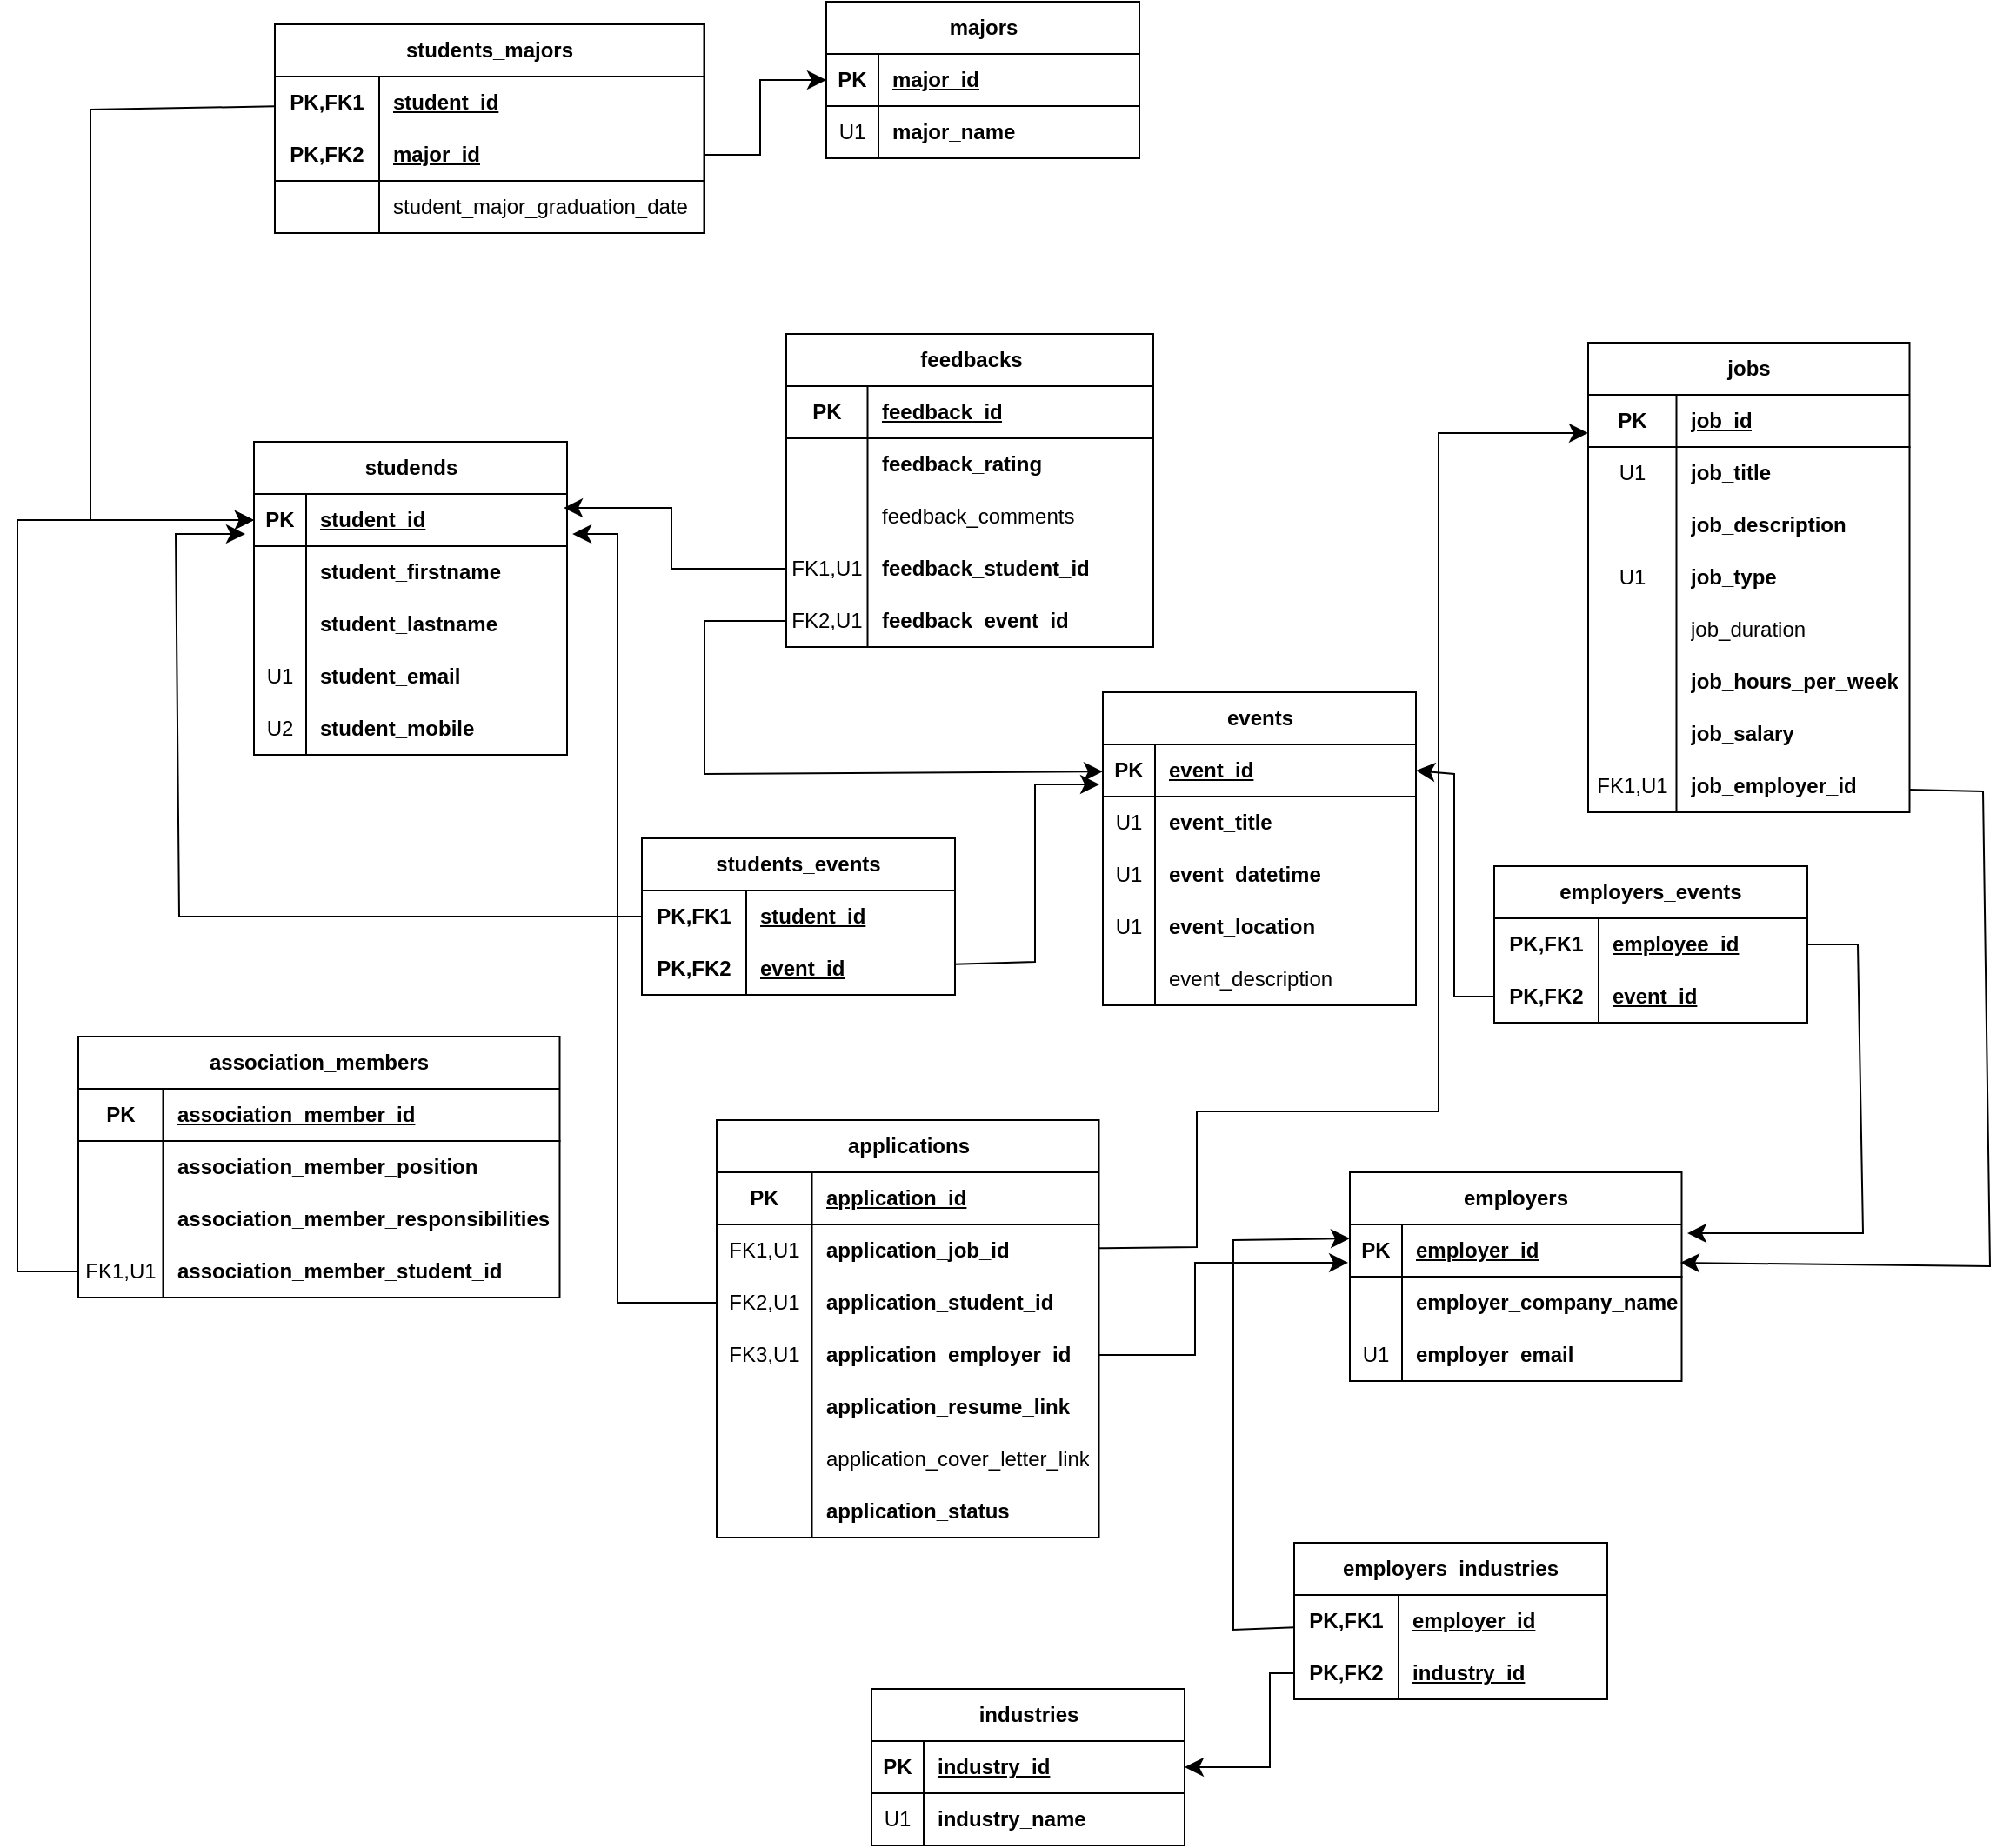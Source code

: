 <mxfile version="24.1.0" type="device">
  <diagram name="Page-1" id="3LBCzExcwa3JechH1sWF">
    <mxGraphModel dx="1123" dy="1778" grid="0" gridSize="10" guides="1" tooltips="1" connect="1" arrows="1" fold="1" page="0" pageScale="1" pageWidth="850" pageHeight="1100" math="0" shadow="0">
      <root>
        <mxCell id="0" />
        <mxCell id="1" parent="0" />
        <mxCell id="Jo8jzJtcxEbkA8CnlQCR-1" value="studends" style="shape=table;startSize=30;container=1;collapsible=1;childLayout=tableLayout;fixedRows=1;rowLines=0;fontStyle=1;align=center;resizeLast=1;html=1;" parent="1" vertex="1">
          <mxGeometry x="-68" y="-599" width="180" height="180" as="geometry" />
        </mxCell>
        <mxCell id="Jo8jzJtcxEbkA8CnlQCR-2" value="" style="shape=tableRow;horizontal=0;startSize=0;swimlaneHead=0;swimlaneBody=0;fillColor=none;collapsible=0;dropTarget=0;points=[[0,0.5],[1,0.5]];portConstraint=eastwest;top=0;left=0;right=0;bottom=1;" parent="Jo8jzJtcxEbkA8CnlQCR-1" vertex="1">
          <mxGeometry y="30" width="180" height="30" as="geometry" />
        </mxCell>
        <mxCell id="Jo8jzJtcxEbkA8CnlQCR-3" value="PK" style="shape=partialRectangle;connectable=0;fillColor=none;top=0;left=0;bottom=0;right=0;fontStyle=1;overflow=hidden;whiteSpace=wrap;html=1;" parent="Jo8jzJtcxEbkA8CnlQCR-2" vertex="1">
          <mxGeometry width="30" height="30" as="geometry">
            <mxRectangle width="30" height="30" as="alternateBounds" />
          </mxGeometry>
        </mxCell>
        <mxCell id="Jo8jzJtcxEbkA8CnlQCR-4" value="student_id" style="shape=partialRectangle;connectable=0;fillColor=none;top=0;left=0;bottom=0;right=0;align=left;spacingLeft=6;fontStyle=5;overflow=hidden;whiteSpace=wrap;html=1;" parent="Jo8jzJtcxEbkA8CnlQCR-2" vertex="1">
          <mxGeometry x="30" width="150" height="30" as="geometry">
            <mxRectangle width="150" height="30" as="alternateBounds" />
          </mxGeometry>
        </mxCell>
        <mxCell id="Jo8jzJtcxEbkA8CnlQCR-5" value="" style="shape=tableRow;horizontal=0;startSize=0;swimlaneHead=0;swimlaneBody=0;fillColor=none;collapsible=0;dropTarget=0;points=[[0,0.5],[1,0.5]];portConstraint=eastwest;top=0;left=0;right=0;bottom=0;" parent="Jo8jzJtcxEbkA8CnlQCR-1" vertex="1">
          <mxGeometry y="60" width="180" height="30" as="geometry" />
        </mxCell>
        <mxCell id="Jo8jzJtcxEbkA8CnlQCR-6" value="" style="shape=partialRectangle;connectable=0;fillColor=none;top=0;left=0;bottom=0;right=0;editable=1;overflow=hidden;whiteSpace=wrap;html=1;" parent="Jo8jzJtcxEbkA8CnlQCR-5" vertex="1">
          <mxGeometry width="30" height="30" as="geometry">
            <mxRectangle width="30" height="30" as="alternateBounds" />
          </mxGeometry>
        </mxCell>
        <mxCell id="Jo8jzJtcxEbkA8CnlQCR-7" value="&lt;b&gt;student_firstname&lt;/b&gt;" style="shape=partialRectangle;connectable=0;fillColor=none;top=0;left=0;bottom=0;right=0;align=left;spacingLeft=6;overflow=hidden;whiteSpace=wrap;html=1;" parent="Jo8jzJtcxEbkA8CnlQCR-5" vertex="1">
          <mxGeometry x="30" width="150" height="30" as="geometry">
            <mxRectangle width="150" height="30" as="alternateBounds" />
          </mxGeometry>
        </mxCell>
        <mxCell id="Jo8jzJtcxEbkA8CnlQCR-8" value="" style="shape=tableRow;horizontal=0;startSize=0;swimlaneHead=0;swimlaneBody=0;fillColor=none;collapsible=0;dropTarget=0;points=[[0,0.5],[1,0.5]];portConstraint=eastwest;top=0;left=0;right=0;bottom=0;" parent="Jo8jzJtcxEbkA8CnlQCR-1" vertex="1">
          <mxGeometry y="90" width="180" height="30" as="geometry" />
        </mxCell>
        <mxCell id="Jo8jzJtcxEbkA8CnlQCR-9" value="" style="shape=partialRectangle;connectable=0;fillColor=none;top=0;left=0;bottom=0;right=0;editable=1;overflow=hidden;whiteSpace=wrap;html=1;" parent="Jo8jzJtcxEbkA8CnlQCR-8" vertex="1">
          <mxGeometry width="30" height="30" as="geometry">
            <mxRectangle width="30" height="30" as="alternateBounds" />
          </mxGeometry>
        </mxCell>
        <mxCell id="Jo8jzJtcxEbkA8CnlQCR-10" value="&lt;b&gt;student_lastname&lt;/b&gt;" style="shape=partialRectangle;connectable=0;fillColor=none;top=0;left=0;bottom=0;right=0;align=left;spacingLeft=6;overflow=hidden;whiteSpace=wrap;html=1;" parent="Jo8jzJtcxEbkA8CnlQCR-8" vertex="1">
          <mxGeometry x="30" width="150" height="30" as="geometry">
            <mxRectangle width="150" height="30" as="alternateBounds" />
          </mxGeometry>
        </mxCell>
        <mxCell id="Jo8jzJtcxEbkA8CnlQCR-14" value="" style="shape=tableRow;horizontal=0;startSize=0;swimlaneHead=0;swimlaneBody=0;fillColor=none;collapsible=0;dropTarget=0;points=[[0,0.5],[1,0.5]];portConstraint=eastwest;top=0;left=0;right=0;bottom=0;" parent="Jo8jzJtcxEbkA8CnlQCR-1" vertex="1">
          <mxGeometry y="120" width="180" height="30" as="geometry" />
        </mxCell>
        <mxCell id="Jo8jzJtcxEbkA8CnlQCR-15" value="U1" style="shape=partialRectangle;connectable=0;fillColor=none;top=0;left=0;bottom=0;right=0;editable=1;overflow=hidden;whiteSpace=wrap;html=1;" parent="Jo8jzJtcxEbkA8CnlQCR-14" vertex="1">
          <mxGeometry width="30" height="30" as="geometry">
            <mxRectangle width="30" height="30" as="alternateBounds" />
          </mxGeometry>
        </mxCell>
        <mxCell id="Jo8jzJtcxEbkA8CnlQCR-16" value="&lt;b&gt;student_email&lt;/b&gt;" style="shape=partialRectangle;connectable=0;fillColor=none;top=0;left=0;bottom=0;right=0;align=left;spacingLeft=6;overflow=hidden;whiteSpace=wrap;html=1;" parent="Jo8jzJtcxEbkA8CnlQCR-14" vertex="1">
          <mxGeometry x="30" width="150" height="30" as="geometry">
            <mxRectangle width="150" height="30" as="alternateBounds" />
          </mxGeometry>
        </mxCell>
        <mxCell id="Jo8jzJtcxEbkA8CnlQCR-20" value="" style="shape=tableRow;horizontal=0;startSize=0;swimlaneHead=0;swimlaneBody=0;fillColor=none;collapsible=0;dropTarget=0;points=[[0,0.5],[1,0.5]];portConstraint=eastwest;top=0;left=0;right=0;bottom=0;" parent="Jo8jzJtcxEbkA8CnlQCR-1" vertex="1">
          <mxGeometry y="150" width="180" height="30" as="geometry" />
        </mxCell>
        <mxCell id="Jo8jzJtcxEbkA8CnlQCR-21" value="U2" style="shape=partialRectangle;connectable=0;fillColor=none;top=0;left=0;bottom=0;right=0;editable=1;overflow=hidden;whiteSpace=wrap;html=1;" parent="Jo8jzJtcxEbkA8CnlQCR-20" vertex="1">
          <mxGeometry width="30" height="30" as="geometry">
            <mxRectangle width="30" height="30" as="alternateBounds" />
          </mxGeometry>
        </mxCell>
        <mxCell id="Jo8jzJtcxEbkA8CnlQCR-22" value="&lt;b&gt;student_mobile&lt;/b&gt;" style="shape=partialRectangle;connectable=0;fillColor=none;top=0;left=0;bottom=0;right=0;align=left;spacingLeft=6;overflow=hidden;whiteSpace=wrap;html=1;" parent="Jo8jzJtcxEbkA8CnlQCR-20" vertex="1">
          <mxGeometry x="30" width="150" height="30" as="geometry">
            <mxRectangle width="150" height="30" as="alternateBounds" />
          </mxGeometry>
        </mxCell>
        <mxCell id="Jo8jzJtcxEbkA8CnlQCR-23" value="feedbacks" style="shape=table;startSize=30;container=1;collapsible=1;childLayout=tableLayout;fixedRows=1;rowLines=0;fontStyle=1;align=center;resizeLast=1;html=1;" parent="1" vertex="1">
          <mxGeometry x="238" y="-661" width="211" height="180" as="geometry" />
        </mxCell>
        <mxCell id="Jo8jzJtcxEbkA8CnlQCR-24" value="" style="shape=tableRow;horizontal=0;startSize=0;swimlaneHead=0;swimlaneBody=0;fillColor=none;collapsible=0;dropTarget=0;points=[[0,0.5],[1,0.5]];portConstraint=eastwest;top=0;left=0;right=0;bottom=1;" parent="Jo8jzJtcxEbkA8CnlQCR-23" vertex="1">
          <mxGeometry y="30" width="211" height="30" as="geometry" />
        </mxCell>
        <mxCell id="Jo8jzJtcxEbkA8CnlQCR-25" value="PK" style="shape=partialRectangle;connectable=0;fillColor=none;top=0;left=0;bottom=0;right=0;fontStyle=1;overflow=hidden;whiteSpace=wrap;html=1;" parent="Jo8jzJtcxEbkA8CnlQCR-24" vertex="1">
          <mxGeometry width="46.75" height="30" as="geometry">
            <mxRectangle width="46.75" height="30" as="alternateBounds" />
          </mxGeometry>
        </mxCell>
        <mxCell id="Jo8jzJtcxEbkA8CnlQCR-26" value="feedback_id" style="shape=partialRectangle;connectable=0;fillColor=none;top=0;left=0;bottom=0;right=0;align=left;spacingLeft=6;fontStyle=5;overflow=hidden;whiteSpace=wrap;html=1;" parent="Jo8jzJtcxEbkA8CnlQCR-24" vertex="1">
          <mxGeometry x="46.75" width="164.25" height="30" as="geometry">
            <mxRectangle width="164.25" height="30" as="alternateBounds" />
          </mxGeometry>
        </mxCell>
        <mxCell id="Jo8jzJtcxEbkA8CnlQCR-27" value="" style="shape=tableRow;horizontal=0;startSize=0;swimlaneHead=0;swimlaneBody=0;fillColor=none;collapsible=0;dropTarget=0;points=[[0,0.5],[1,0.5]];portConstraint=eastwest;top=0;left=0;right=0;bottom=0;" parent="Jo8jzJtcxEbkA8CnlQCR-23" vertex="1">
          <mxGeometry y="60" width="211" height="30" as="geometry" />
        </mxCell>
        <mxCell id="Jo8jzJtcxEbkA8CnlQCR-28" value="" style="shape=partialRectangle;connectable=0;fillColor=none;top=0;left=0;bottom=0;right=0;editable=1;overflow=hidden;whiteSpace=wrap;html=1;" parent="Jo8jzJtcxEbkA8CnlQCR-27" vertex="1">
          <mxGeometry width="46.75" height="30" as="geometry">
            <mxRectangle width="46.75" height="30" as="alternateBounds" />
          </mxGeometry>
        </mxCell>
        <mxCell id="Jo8jzJtcxEbkA8CnlQCR-29" value="&lt;b&gt;feedback_rating&lt;/b&gt;" style="shape=partialRectangle;connectable=0;fillColor=none;top=0;left=0;bottom=0;right=0;align=left;spacingLeft=6;overflow=hidden;whiteSpace=wrap;html=1;" parent="Jo8jzJtcxEbkA8CnlQCR-27" vertex="1">
          <mxGeometry x="46.75" width="164.25" height="30" as="geometry">
            <mxRectangle width="164.25" height="30" as="alternateBounds" />
          </mxGeometry>
        </mxCell>
        <mxCell id="Jo8jzJtcxEbkA8CnlQCR-30" value="" style="shape=tableRow;horizontal=0;startSize=0;swimlaneHead=0;swimlaneBody=0;fillColor=none;collapsible=0;dropTarget=0;points=[[0,0.5],[1,0.5]];portConstraint=eastwest;top=0;left=0;right=0;bottom=0;" parent="Jo8jzJtcxEbkA8CnlQCR-23" vertex="1">
          <mxGeometry y="90" width="211" height="30" as="geometry" />
        </mxCell>
        <mxCell id="Jo8jzJtcxEbkA8CnlQCR-31" value="" style="shape=partialRectangle;connectable=0;fillColor=none;top=0;left=0;bottom=0;right=0;editable=1;overflow=hidden;whiteSpace=wrap;html=1;" parent="Jo8jzJtcxEbkA8CnlQCR-30" vertex="1">
          <mxGeometry width="46.75" height="30" as="geometry">
            <mxRectangle width="46.75" height="30" as="alternateBounds" />
          </mxGeometry>
        </mxCell>
        <mxCell id="Jo8jzJtcxEbkA8CnlQCR-32" value="feedback_comments" style="shape=partialRectangle;connectable=0;fillColor=none;top=0;left=0;bottom=0;right=0;align=left;spacingLeft=6;overflow=hidden;whiteSpace=wrap;html=1;" parent="Jo8jzJtcxEbkA8CnlQCR-30" vertex="1">
          <mxGeometry x="46.75" width="164.25" height="30" as="geometry">
            <mxRectangle width="164.25" height="30" as="alternateBounds" />
          </mxGeometry>
        </mxCell>
        <mxCell id="Jo8jzJtcxEbkA8CnlQCR-33" value="" style="shape=tableRow;horizontal=0;startSize=0;swimlaneHead=0;swimlaneBody=0;fillColor=none;collapsible=0;dropTarget=0;points=[[0,0.5],[1,0.5]];portConstraint=eastwest;top=0;left=0;right=0;bottom=0;" parent="Jo8jzJtcxEbkA8CnlQCR-23" vertex="1">
          <mxGeometry y="120" width="211" height="30" as="geometry" />
        </mxCell>
        <mxCell id="Jo8jzJtcxEbkA8CnlQCR-34" value="FK1,U1" style="shape=partialRectangle;connectable=0;fillColor=none;top=0;left=0;bottom=0;right=0;editable=1;overflow=hidden;whiteSpace=wrap;html=1;" parent="Jo8jzJtcxEbkA8CnlQCR-33" vertex="1">
          <mxGeometry width="46.75" height="30" as="geometry">
            <mxRectangle width="46.75" height="30" as="alternateBounds" />
          </mxGeometry>
        </mxCell>
        <mxCell id="Jo8jzJtcxEbkA8CnlQCR-35" value="&lt;b&gt;feedback_student_id&lt;/b&gt;" style="shape=partialRectangle;connectable=0;fillColor=none;top=0;left=0;bottom=0;right=0;align=left;spacingLeft=6;overflow=hidden;whiteSpace=wrap;html=1;" parent="Jo8jzJtcxEbkA8CnlQCR-33" vertex="1">
          <mxGeometry x="46.75" width="164.25" height="30" as="geometry">
            <mxRectangle width="164.25" height="30" as="alternateBounds" />
          </mxGeometry>
        </mxCell>
        <mxCell id="Jo8jzJtcxEbkA8CnlQCR-36" value="" style="shape=tableRow;horizontal=0;startSize=0;swimlaneHead=0;swimlaneBody=0;fillColor=none;collapsible=0;dropTarget=0;points=[[0,0.5],[1,0.5]];portConstraint=eastwest;top=0;left=0;right=0;bottom=0;" parent="Jo8jzJtcxEbkA8CnlQCR-23" vertex="1">
          <mxGeometry y="150" width="211" height="30" as="geometry" />
        </mxCell>
        <mxCell id="Jo8jzJtcxEbkA8CnlQCR-37" value="FK2,U1" style="shape=partialRectangle;connectable=0;fillColor=none;top=0;left=0;bottom=0;right=0;editable=1;overflow=hidden;whiteSpace=wrap;html=1;" parent="Jo8jzJtcxEbkA8CnlQCR-36" vertex="1">
          <mxGeometry width="46.75" height="30" as="geometry">
            <mxRectangle width="46.75" height="30" as="alternateBounds" />
          </mxGeometry>
        </mxCell>
        <mxCell id="Jo8jzJtcxEbkA8CnlQCR-38" value="&lt;b&gt;feedback_event_id&lt;/b&gt;" style="shape=partialRectangle;connectable=0;fillColor=none;top=0;left=0;bottom=0;right=0;align=left;spacingLeft=6;overflow=hidden;whiteSpace=wrap;html=1;" parent="Jo8jzJtcxEbkA8CnlQCR-36" vertex="1">
          <mxGeometry x="46.75" width="164.25" height="30" as="geometry">
            <mxRectangle width="164.25" height="30" as="alternateBounds" />
          </mxGeometry>
        </mxCell>
        <mxCell id="Jo8jzJtcxEbkA8CnlQCR-39" value="events" style="shape=table;startSize=30;container=1;collapsible=1;childLayout=tableLayout;fixedRows=1;rowLines=0;fontStyle=1;align=center;resizeLast=1;html=1;" parent="1" vertex="1">
          <mxGeometry x="420" y="-455" width="180" height="180" as="geometry" />
        </mxCell>
        <mxCell id="Jo8jzJtcxEbkA8CnlQCR-40" value="" style="shape=tableRow;horizontal=0;startSize=0;swimlaneHead=0;swimlaneBody=0;fillColor=none;collapsible=0;dropTarget=0;points=[[0,0.5],[1,0.5]];portConstraint=eastwest;top=0;left=0;right=0;bottom=1;" parent="Jo8jzJtcxEbkA8CnlQCR-39" vertex="1">
          <mxGeometry y="30" width="180" height="30" as="geometry" />
        </mxCell>
        <mxCell id="Jo8jzJtcxEbkA8CnlQCR-41" value="PK" style="shape=partialRectangle;connectable=0;fillColor=none;top=0;left=0;bottom=0;right=0;fontStyle=1;overflow=hidden;whiteSpace=wrap;html=1;" parent="Jo8jzJtcxEbkA8CnlQCR-40" vertex="1">
          <mxGeometry width="30" height="30" as="geometry">
            <mxRectangle width="30" height="30" as="alternateBounds" />
          </mxGeometry>
        </mxCell>
        <mxCell id="Jo8jzJtcxEbkA8CnlQCR-42" value="event_id" style="shape=partialRectangle;connectable=0;fillColor=none;top=0;left=0;bottom=0;right=0;align=left;spacingLeft=6;fontStyle=5;overflow=hidden;whiteSpace=wrap;html=1;" parent="Jo8jzJtcxEbkA8CnlQCR-40" vertex="1">
          <mxGeometry x="30" width="150" height="30" as="geometry">
            <mxRectangle width="150" height="30" as="alternateBounds" />
          </mxGeometry>
        </mxCell>
        <mxCell id="Jo8jzJtcxEbkA8CnlQCR-43" value="" style="shape=tableRow;horizontal=0;startSize=0;swimlaneHead=0;swimlaneBody=0;fillColor=none;collapsible=0;dropTarget=0;points=[[0,0.5],[1,0.5]];portConstraint=eastwest;top=0;left=0;right=0;bottom=0;" parent="Jo8jzJtcxEbkA8CnlQCR-39" vertex="1">
          <mxGeometry y="60" width="180" height="30" as="geometry" />
        </mxCell>
        <mxCell id="Jo8jzJtcxEbkA8CnlQCR-44" value="U1" style="shape=partialRectangle;connectable=0;fillColor=none;top=0;left=0;bottom=0;right=0;editable=1;overflow=hidden;whiteSpace=wrap;html=1;" parent="Jo8jzJtcxEbkA8CnlQCR-43" vertex="1">
          <mxGeometry width="30" height="30" as="geometry">
            <mxRectangle width="30" height="30" as="alternateBounds" />
          </mxGeometry>
        </mxCell>
        <mxCell id="Jo8jzJtcxEbkA8CnlQCR-45" value="&lt;b&gt;event_title&lt;/b&gt;" style="shape=partialRectangle;connectable=0;fillColor=none;top=0;left=0;bottom=0;right=0;align=left;spacingLeft=6;overflow=hidden;whiteSpace=wrap;html=1;" parent="Jo8jzJtcxEbkA8CnlQCR-43" vertex="1">
          <mxGeometry x="30" width="150" height="30" as="geometry">
            <mxRectangle width="150" height="30" as="alternateBounds" />
          </mxGeometry>
        </mxCell>
        <mxCell id="Jo8jzJtcxEbkA8CnlQCR-46" value="" style="shape=tableRow;horizontal=0;startSize=0;swimlaneHead=0;swimlaneBody=0;fillColor=none;collapsible=0;dropTarget=0;points=[[0,0.5],[1,0.5]];portConstraint=eastwest;top=0;left=0;right=0;bottom=0;" parent="Jo8jzJtcxEbkA8CnlQCR-39" vertex="1">
          <mxGeometry y="90" width="180" height="30" as="geometry" />
        </mxCell>
        <mxCell id="Jo8jzJtcxEbkA8CnlQCR-47" value="U1" style="shape=partialRectangle;connectable=0;fillColor=none;top=0;left=0;bottom=0;right=0;editable=1;overflow=hidden;whiteSpace=wrap;html=1;" parent="Jo8jzJtcxEbkA8CnlQCR-46" vertex="1">
          <mxGeometry width="30" height="30" as="geometry">
            <mxRectangle width="30" height="30" as="alternateBounds" />
          </mxGeometry>
        </mxCell>
        <mxCell id="Jo8jzJtcxEbkA8CnlQCR-48" value="&lt;b&gt;event_datetime&lt;/b&gt;" style="shape=partialRectangle;connectable=0;fillColor=none;top=0;left=0;bottom=0;right=0;align=left;spacingLeft=6;overflow=hidden;whiteSpace=wrap;html=1;" parent="Jo8jzJtcxEbkA8CnlQCR-46" vertex="1">
          <mxGeometry x="30" width="150" height="30" as="geometry">
            <mxRectangle width="150" height="30" as="alternateBounds" />
          </mxGeometry>
        </mxCell>
        <mxCell id="Jo8jzJtcxEbkA8CnlQCR-49" value="" style="shape=tableRow;horizontal=0;startSize=0;swimlaneHead=0;swimlaneBody=0;fillColor=none;collapsible=0;dropTarget=0;points=[[0,0.5],[1,0.5]];portConstraint=eastwest;top=0;left=0;right=0;bottom=0;" parent="Jo8jzJtcxEbkA8CnlQCR-39" vertex="1">
          <mxGeometry y="120" width="180" height="30" as="geometry" />
        </mxCell>
        <mxCell id="Jo8jzJtcxEbkA8CnlQCR-50" value="U1" style="shape=partialRectangle;connectable=0;fillColor=none;top=0;left=0;bottom=0;right=0;editable=1;overflow=hidden;whiteSpace=wrap;html=1;" parent="Jo8jzJtcxEbkA8CnlQCR-49" vertex="1">
          <mxGeometry width="30" height="30" as="geometry">
            <mxRectangle width="30" height="30" as="alternateBounds" />
          </mxGeometry>
        </mxCell>
        <mxCell id="Jo8jzJtcxEbkA8CnlQCR-51" value="&lt;b&gt;event_location&lt;/b&gt;" style="shape=partialRectangle;connectable=0;fillColor=none;top=0;left=0;bottom=0;right=0;align=left;spacingLeft=6;overflow=hidden;whiteSpace=wrap;html=1;" parent="Jo8jzJtcxEbkA8CnlQCR-49" vertex="1">
          <mxGeometry x="30" width="150" height="30" as="geometry">
            <mxRectangle width="150" height="30" as="alternateBounds" />
          </mxGeometry>
        </mxCell>
        <mxCell id="Jo8jzJtcxEbkA8CnlQCR-52" value="" style="shape=tableRow;horizontal=0;startSize=0;swimlaneHead=0;swimlaneBody=0;fillColor=none;collapsible=0;dropTarget=0;points=[[0,0.5],[1,0.5]];portConstraint=eastwest;top=0;left=0;right=0;bottom=0;" parent="Jo8jzJtcxEbkA8CnlQCR-39" vertex="1">
          <mxGeometry y="150" width="180" height="30" as="geometry" />
        </mxCell>
        <mxCell id="Jo8jzJtcxEbkA8CnlQCR-53" value="" style="shape=partialRectangle;connectable=0;fillColor=none;top=0;left=0;bottom=0;right=0;editable=1;overflow=hidden;whiteSpace=wrap;html=1;" parent="Jo8jzJtcxEbkA8CnlQCR-52" vertex="1">
          <mxGeometry width="30" height="30" as="geometry">
            <mxRectangle width="30" height="30" as="alternateBounds" />
          </mxGeometry>
        </mxCell>
        <mxCell id="Jo8jzJtcxEbkA8CnlQCR-54" value="event_description" style="shape=partialRectangle;connectable=0;fillColor=none;top=0;left=0;bottom=0;right=0;align=left;spacingLeft=6;overflow=hidden;whiteSpace=wrap;html=1;" parent="Jo8jzJtcxEbkA8CnlQCR-52" vertex="1">
          <mxGeometry x="30" width="150" height="30" as="geometry">
            <mxRectangle width="150" height="30" as="alternateBounds" />
          </mxGeometry>
        </mxCell>
        <mxCell id="Jo8jzJtcxEbkA8CnlQCR-58" value="employers" style="shape=table;startSize=30;container=1;collapsible=1;childLayout=tableLayout;fixedRows=1;rowLines=0;fontStyle=1;align=center;resizeLast=1;html=1;" parent="1" vertex="1">
          <mxGeometry x="562" y="-179" width="190.75" height="120" as="geometry" />
        </mxCell>
        <mxCell id="Jo8jzJtcxEbkA8CnlQCR-59" value="" style="shape=tableRow;horizontal=0;startSize=0;swimlaneHead=0;swimlaneBody=0;fillColor=none;collapsible=0;dropTarget=0;points=[[0,0.5],[1,0.5]];portConstraint=eastwest;top=0;left=0;right=0;bottom=1;" parent="Jo8jzJtcxEbkA8CnlQCR-58" vertex="1">
          <mxGeometry y="30" width="190.75" height="30" as="geometry" />
        </mxCell>
        <mxCell id="Jo8jzJtcxEbkA8CnlQCR-60" value="PK" style="shape=partialRectangle;connectable=0;fillColor=none;top=0;left=0;bottom=0;right=0;fontStyle=1;overflow=hidden;whiteSpace=wrap;html=1;" parent="Jo8jzJtcxEbkA8CnlQCR-59" vertex="1">
          <mxGeometry width="30" height="30" as="geometry">
            <mxRectangle width="30" height="30" as="alternateBounds" />
          </mxGeometry>
        </mxCell>
        <mxCell id="Jo8jzJtcxEbkA8CnlQCR-61" value="employer_id" style="shape=partialRectangle;connectable=0;fillColor=none;top=0;left=0;bottom=0;right=0;align=left;spacingLeft=6;fontStyle=5;overflow=hidden;whiteSpace=wrap;html=1;" parent="Jo8jzJtcxEbkA8CnlQCR-59" vertex="1">
          <mxGeometry x="30" width="160.75" height="30" as="geometry">
            <mxRectangle width="160.75" height="30" as="alternateBounds" />
          </mxGeometry>
        </mxCell>
        <mxCell id="Jo8jzJtcxEbkA8CnlQCR-62" value="" style="shape=tableRow;horizontal=0;startSize=0;swimlaneHead=0;swimlaneBody=0;fillColor=none;collapsible=0;dropTarget=0;points=[[0,0.5],[1,0.5]];portConstraint=eastwest;top=0;left=0;right=0;bottom=0;" parent="Jo8jzJtcxEbkA8CnlQCR-58" vertex="1">
          <mxGeometry y="60" width="190.75" height="30" as="geometry" />
        </mxCell>
        <mxCell id="Jo8jzJtcxEbkA8CnlQCR-63" value="" style="shape=partialRectangle;connectable=0;fillColor=none;top=0;left=0;bottom=0;right=0;editable=1;overflow=hidden;whiteSpace=wrap;html=1;" parent="Jo8jzJtcxEbkA8CnlQCR-62" vertex="1">
          <mxGeometry width="30" height="30" as="geometry">
            <mxRectangle width="30" height="30" as="alternateBounds" />
          </mxGeometry>
        </mxCell>
        <mxCell id="Jo8jzJtcxEbkA8CnlQCR-64" value="&lt;b&gt;employer_company_name&lt;/b&gt;" style="shape=partialRectangle;connectable=0;fillColor=none;top=0;left=0;bottom=0;right=0;align=left;spacingLeft=6;overflow=hidden;whiteSpace=wrap;html=1;" parent="Jo8jzJtcxEbkA8CnlQCR-62" vertex="1">
          <mxGeometry x="30" width="160.75" height="30" as="geometry">
            <mxRectangle width="160.75" height="30" as="alternateBounds" />
          </mxGeometry>
        </mxCell>
        <mxCell id="Jo8jzJtcxEbkA8CnlQCR-65" value="" style="shape=tableRow;horizontal=0;startSize=0;swimlaneHead=0;swimlaneBody=0;fillColor=none;collapsible=0;dropTarget=0;points=[[0,0.5],[1,0.5]];portConstraint=eastwest;top=0;left=0;right=0;bottom=0;" parent="Jo8jzJtcxEbkA8CnlQCR-58" vertex="1">
          <mxGeometry y="90" width="190.75" height="30" as="geometry" />
        </mxCell>
        <mxCell id="Jo8jzJtcxEbkA8CnlQCR-66" value="U1" style="shape=partialRectangle;connectable=0;fillColor=none;top=0;left=0;bottom=0;right=0;editable=1;overflow=hidden;whiteSpace=wrap;html=1;" parent="Jo8jzJtcxEbkA8CnlQCR-65" vertex="1">
          <mxGeometry width="30" height="30" as="geometry">
            <mxRectangle width="30" height="30" as="alternateBounds" />
          </mxGeometry>
        </mxCell>
        <mxCell id="Jo8jzJtcxEbkA8CnlQCR-67" value="&lt;b&gt;employer_email&lt;/b&gt;" style="shape=partialRectangle;connectable=0;fillColor=none;top=0;left=0;bottom=0;right=0;align=left;spacingLeft=6;overflow=hidden;whiteSpace=wrap;html=1;" parent="Jo8jzJtcxEbkA8CnlQCR-65" vertex="1">
          <mxGeometry x="30" width="160.75" height="30" as="geometry">
            <mxRectangle width="160.75" height="30" as="alternateBounds" />
          </mxGeometry>
        </mxCell>
        <mxCell id="Jo8jzJtcxEbkA8CnlQCR-71" value="employers_industries" style="shape=table;startSize=30;container=1;collapsible=1;childLayout=tableLayout;fixedRows=1;rowLines=0;fontStyle=1;align=center;resizeLast=1;html=1;whiteSpace=wrap;" parent="1" vertex="1">
          <mxGeometry x="530" y="34" width="180" height="90" as="geometry" />
        </mxCell>
        <mxCell id="Jo8jzJtcxEbkA8CnlQCR-72" value="" style="shape=tableRow;horizontal=0;startSize=0;swimlaneHead=0;swimlaneBody=0;fillColor=none;collapsible=0;dropTarget=0;points=[[0,0.5],[1,0.5]];portConstraint=eastwest;top=0;left=0;right=0;bottom=0;html=1;" parent="Jo8jzJtcxEbkA8CnlQCR-71" vertex="1">
          <mxGeometry y="30" width="180" height="30" as="geometry" />
        </mxCell>
        <mxCell id="Jo8jzJtcxEbkA8CnlQCR-73" value="PK,FK1" style="shape=partialRectangle;connectable=0;fillColor=none;top=0;left=0;bottom=0;right=0;fontStyle=1;overflow=hidden;html=1;whiteSpace=wrap;" parent="Jo8jzJtcxEbkA8CnlQCR-72" vertex="1">
          <mxGeometry width="60" height="30" as="geometry">
            <mxRectangle width="60" height="30" as="alternateBounds" />
          </mxGeometry>
        </mxCell>
        <mxCell id="Jo8jzJtcxEbkA8CnlQCR-74" value="employer_id" style="shape=partialRectangle;connectable=0;fillColor=none;top=0;left=0;bottom=0;right=0;align=left;spacingLeft=6;fontStyle=5;overflow=hidden;html=1;whiteSpace=wrap;" parent="Jo8jzJtcxEbkA8CnlQCR-72" vertex="1">
          <mxGeometry x="60" width="120" height="30" as="geometry">
            <mxRectangle width="120" height="30" as="alternateBounds" />
          </mxGeometry>
        </mxCell>
        <mxCell id="Jo8jzJtcxEbkA8CnlQCR-75" value="" style="shape=tableRow;horizontal=0;startSize=0;swimlaneHead=0;swimlaneBody=0;fillColor=none;collapsible=0;dropTarget=0;points=[[0,0.5],[1,0.5]];portConstraint=eastwest;top=0;left=0;right=0;bottom=1;html=1;" parent="Jo8jzJtcxEbkA8CnlQCR-71" vertex="1">
          <mxGeometry y="60" width="180" height="30" as="geometry" />
        </mxCell>
        <mxCell id="Jo8jzJtcxEbkA8CnlQCR-76" value="PK,FK2" style="shape=partialRectangle;connectable=0;fillColor=none;top=0;left=0;bottom=0;right=0;fontStyle=1;overflow=hidden;html=1;whiteSpace=wrap;" parent="Jo8jzJtcxEbkA8CnlQCR-75" vertex="1">
          <mxGeometry width="60" height="30" as="geometry">
            <mxRectangle width="60" height="30" as="alternateBounds" />
          </mxGeometry>
        </mxCell>
        <mxCell id="Jo8jzJtcxEbkA8CnlQCR-77" value="industry_id" style="shape=partialRectangle;connectable=0;fillColor=none;top=0;left=0;bottom=0;right=0;align=left;spacingLeft=6;fontStyle=5;overflow=hidden;html=1;whiteSpace=wrap;" parent="Jo8jzJtcxEbkA8CnlQCR-75" vertex="1">
          <mxGeometry x="60" width="120" height="30" as="geometry">
            <mxRectangle width="120" height="30" as="alternateBounds" />
          </mxGeometry>
        </mxCell>
        <mxCell id="Jo8jzJtcxEbkA8CnlQCR-84" style="edgeStyle=none;curved=0;rounded=0;orthogonalLoop=1;jettySize=auto;html=1;entryX=0;entryY=0.267;entryDx=0;entryDy=0;fontSize=12;startSize=8;endSize=8;entryPerimeter=0;" parent="1" source="Jo8jzJtcxEbkA8CnlQCR-72" target="Jo8jzJtcxEbkA8CnlQCR-59" edge="1">
          <mxGeometry relative="1" as="geometry">
            <mxPoint x="533" y="79" as="sourcePoint" />
            <Array as="points">
              <mxPoint x="495" y="84" />
              <mxPoint x="495" y="-140" />
            </Array>
          </mxGeometry>
        </mxCell>
        <mxCell id="Jo8jzJtcxEbkA8CnlQCR-85" value="industries" style="shape=table;startSize=30;container=1;collapsible=1;childLayout=tableLayout;fixedRows=1;rowLines=0;fontStyle=1;align=center;resizeLast=1;html=1;" parent="1" vertex="1">
          <mxGeometry x="287" y="118" width="180" height="90" as="geometry" />
        </mxCell>
        <mxCell id="Jo8jzJtcxEbkA8CnlQCR-86" value="" style="shape=tableRow;horizontal=0;startSize=0;swimlaneHead=0;swimlaneBody=0;fillColor=none;collapsible=0;dropTarget=0;points=[[0,0.5],[1,0.5]];portConstraint=eastwest;top=0;left=0;right=0;bottom=1;" parent="Jo8jzJtcxEbkA8CnlQCR-85" vertex="1">
          <mxGeometry y="30" width="180" height="30" as="geometry" />
        </mxCell>
        <mxCell id="Jo8jzJtcxEbkA8CnlQCR-87" value="PK" style="shape=partialRectangle;connectable=0;fillColor=none;top=0;left=0;bottom=0;right=0;fontStyle=1;overflow=hidden;whiteSpace=wrap;html=1;" parent="Jo8jzJtcxEbkA8CnlQCR-86" vertex="1">
          <mxGeometry width="30" height="30" as="geometry">
            <mxRectangle width="30" height="30" as="alternateBounds" />
          </mxGeometry>
        </mxCell>
        <mxCell id="Jo8jzJtcxEbkA8CnlQCR-88" value="industry_id" style="shape=partialRectangle;connectable=0;fillColor=none;top=0;left=0;bottom=0;right=0;align=left;spacingLeft=6;fontStyle=5;overflow=hidden;whiteSpace=wrap;html=1;" parent="Jo8jzJtcxEbkA8CnlQCR-86" vertex="1">
          <mxGeometry x="30" width="150" height="30" as="geometry">
            <mxRectangle width="150" height="30" as="alternateBounds" />
          </mxGeometry>
        </mxCell>
        <mxCell id="Jo8jzJtcxEbkA8CnlQCR-89" value="" style="shape=tableRow;horizontal=0;startSize=0;swimlaneHead=0;swimlaneBody=0;fillColor=none;collapsible=0;dropTarget=0;points=[[0,0.5],[1,0.5]];portConstraint=eastwest;top=0;left=0;right=0;bottom=0;" parent="Jo8jzJtcxEbkA8CnlQCR-85" vertex="1">
          <mxGeometry y="60" width="180" height="30" as="geometry" />
        </mxCell>
        <mxCell id="Jo8jzJtcxEbkA8CnlQCR-90" value="U1" style="shape=partialRectangle;connectable=0;fillColor=none;top=0;left=0;bottom=0;right=0;editable=1;overflow=hidden;whiteSpace=wrap;html=1;" parent="Jo8jzJtcxEbkA8CnlQCR-89" vertex="1">
          <mxGeometry width="30" height="30" as="geometry">
            <mxRectangle width="30" height="30" as="alternateBounds" />
          </mxGeometry>
        </mxCell>
        <mxCell id="Jo8jzJtcxEbkA8CnlQCR-91" value="&lt;b&gt;industry_name&lt;/b&gt;" style="shape=partialRectangle;connectable=0;fillColor=none;top=0;left=0;bottom=0;right=0;align=left;spacingLeft=6;overflow=hidden;whiteSpace=wrap;html=1;" parent="Jo8jzJtcxEbkA8CnlQCR-89" vertex="1">
          <mxGeometry x="30" width="150" height="30" as="geometry">
            <mxRectangle width="150" height="30" as="alternateBounds" />
          </mxGeometry>
        </mxCell>
        <mxCell id="Jo8jzJtcxEbkA8CnlQCR-98" style="edgeStyle=none;curved=0;rounded=0;orthogonalLoop=1;jettySize=auto;html=1;entryX=1;entryY=0.5;entryDx=0;entryDy=0;fontSize=12;startSize=8;endSize=8;exitX=0;exitY=0.5;exitDx=0;exitDy=0;" parent="1" source="Jo8jzJtcxEbkA8CnlQCR-75" target="Jo8jzJtcxEbkA8CnlQCR-86" edge="1">
          <mxGeometry relative="1" as="geometry">
            <Array as="points">
              <mxPoint x="516" y="109" />
              <mxPoint x="516" y="163" />
            </Array>
          </mxGeometry>
        </mxCell>
        <mxCell id="Jo8jzJtcxEbkA8CnlQCR-99" value="association_members" style="shape=table;startSize=30;container=1;collapsible=1;childLayout=tableLayout;fixedRows=1;rowLines=0;fontStyle=1;align=center;resizeLast=1;html=1;" parent="1" vertex="1">
          <mxGeometry x="-169" y="-257" width="276.75" height="150" as="geometry" />
        </mxCell>
        <mxCell id="Jo8jzJtcxEbkA8CnlQCR-100" value="" style="shape=tableRow;horizontal=0;startSize=0;swimlaneHead=0;swimlaneBody=0;fillColor=none;collapsible=0;dropTarget=0;points=[[0,0.5],[1,0.5]];portConstraint=eastwest;top=0;left=0;right=0;bottom=1;" parent="Jo8jzJtcxEbkA8CnlQCR-99" vertex="1">
          <mxGeometry y="30" width="276.75" height="30" as="geometry" />
        </mxCell>
        <mxCell id="Jo8jzJtcxEbkA8CnlQCR-101" value="PK" style="shape=partialRectangle;connectable=0;fillColor=none;top=0;left=0;bottom=0;right=0;fontStyle=1;overflow=hidden;whiteSpace=wrap;html=1;" parent="Jo8jzJtcxEbkA8CnlQCR-100" vertex="1">
          <mxGeometry width="48.75" height="30" as="geometry">
            <mxRectangle width="48.75" height="30" as="alternateBounds" />
          </mxGeometry>
        </mxCell>
        <mxCell id="Jo8jzJtcxEbkA8CnlQCR-102" value="association_member_id" style="shape=partialRectangle;connectable=0;fillColor=none;top=0;left=0;bottom=0;right=0;align=left;spacingLeft=6;fontStyle=5;overflow=hidden;whiteSpace=wrap;html=1;" parent="Jo8jzJtcxEbkA8CnlQCR-100" vertex="1">
          <mxGeometry x="48.75" width="228" height="30" as="geometry">
            <mxRectangle width="228" height="30" as="alternateBounds" />
          </mxGeometry>
        </mxCell>
        <mxCell id="Jo8jzJtcxEbkA8CnlQCR-103" value="" style="shape=tableRow;horizontal=0;startSize=0;swimlaneHead=0;swimlaneBody=0;fillColor=none;collapsible=0;dropTarget=0;points=[[0,0.5],[1,0.5]];portConstraint=eastwest;top=0;left=0;right=0;bottom=0;" parent="Jo8jzJtcxEbkA8CnlQCR-99" vertex="1">
          <mxGeometry y="60" width="276.75" height="30" as="geometry" />
        </mxCell>
        <mxCell id="Jo8jzJtcxEbkA8CnlQCR-104" value="" style="shape=partialRectangle;connectable=0;fillColor=none;top=0;left=0;bottom=0;right=0;editable=1;overflow=hidden;whiteSpace=wrap;html=1;" parent="Jo8jzJtcxEbkA8CnlQCR-103" vertex="1">
          <mxGeometry width="48.75" height="30" as="geometry">
            <mxRectangle width="48.75" height="30" as="alternateBounds" />
          </mxGeometry>
        </mxCell>
        <mxCell id="Jo8jzJtcxEbkA8CnlQCR-105" value="&lt;b&gt;association_member_position&lt;/b&gt;" style="shape=partialRectangle;connectable=0;fillColor=none;top=0;left=0;bottom=0;right=0;align=left;spacingLeft=6;overflow=hidden;whiteSpace=wrap;html=1;" parent="Jo8jzJtcxEbkA8CnlQCR-103" vertex="1">
          <mxGeometry x="48.75" width="228" height="30" as="geometry">
            <mxRectangle width="228" height="30" as="alternateBounds" />
          </mxGeometry>
        </mxCell>
        <mxCell id="Jo8jzJtcxEbkA8CnlQCR-106" value="" style="shape=tableRow;horizontal=0;startSize=0;swimlaneHead=0;swimlaneBody=0;fillColor=none;collapsible=0;dropTarget=0;points=[[0,0.5],[1,0.5]];portConstraint=eastwest;top=0;left=0;right=0;bottom=0;" parent="Jo8jzJtcxEbkA8CnlQCR-99" vertex="1">
          <mxGeometry y="90" width="276.75" height="30" as="geometry" />
        </mxCell>
        <mxCell id="Jo8jzJtcxEbkA8CnlQCR-107" value="" style="shape=partialRectangle;connectable=0;fillColor=none;top=0;left=0;bottom=0;right=0;editable=1;overflow=hidden;whiteSpace=wrap;html=1;" parent="Jo8jzJtcxEbkA8CnlQCR-106" vertex="1">
          <mxGeometry width="48.75" height="30" as="geometry">
            <mxRectangle width="48.75" height="30" as="alternateBounds" />
          </mxGeometry>
        </mxCell>
        <mxCell id="Jo8jzJtcxEbkA8CnlQCR-108" value="&lt;b&gt;association_member_responsibilities&lt;/b&gt;" style="shape=partialRectangle;connectable=0;fillColor=none;top=0;left=0;bottom=0;right=0;align=left;spacingLeft=6;overflow=hidden;whiteSpace=wrap;html=1;" parent="Jo8jzJtcxEbkA8CnlQCR-106" vertex="1">
          <mxGeometry x="48.75" width="228" height="30" as="geometry">
            <mxRectangle width="228" height="30" as="alternateBounds" />
          </mxGeometry>
        </mxCell>
        <mxCell id="Jo8jzJtcxEbkA8CnlQCR-109" value="" style="shape=tableRow;horizontal=0;startSize=0;swimlaneHead=0;swimlaneBody=0;fillColor=none;collapsible=0;dropTarget=0;points=[[0,0.5],[1,0.5]];portConstraint=eastwest;top=0;left=0;right=0;bottom=0;" parent="Jo8jzJtcxEbkA8CnlQCR-99" vertex="1">
          <mxGeometry y="120" width="276.75" height="30" as="geometry" />
        </mxCell>
        <mxCell id="Jo8jzJtcxEbkA8CnlQCR-110" value="FK1,U1" style="shape=partialRectangle;connectable=0;fillColor=none;top=0;left=0;bottom=0;right=0;editable=1;overflow=hidden;whiteSpace=wrap;html=1;" parent="Jo8jzJtcxEbkA8CnlQCR-109" vertex="1">
          <mxGeometry width="48.75" height="30" as="geometry">
            <mxRectangle width="48.75" height="30" as="alternateBounds" />
          </mxGeometry>
        </mxCell>
        <mxCell id="Jo8jzJtcxEbkA8CnlQCR-111" value="&lt;b&gt;association_member_student_id&lt;/b&gt;" style="shape=partialRectangle;connectable=0;fillColor=none;top=0;left=0;bottom=0;right=0;align=left;spacingLeft=6;overflow=hidden;whiteSpace=wrap;html=1;" parent="Jo8jzJtcxEbkA8CnlQCR-109" vertex="1">
          <mxGeometry x="48.75" width="228" height="30" as="geometry">
            <mxRectangle width="228" height="30" as="alternateBounds" />
          </mxGeometry>
        </mxCell>
        <mxCell id="Jo8jzJtcxEbkA8CnlQCR-112" style="edgeStyle=none;curved=0;rounded=0;orthogonalLoop=1;jettySize=auto;html=1;fontSize=12;startSize=8;endSize=8;" parent="1" source="Jo8jzJtcxEbkA8CnlQCR-109" target="Jo8jzJtcxEbkA8CnlQCR-2" edge="1">
          <mxGeometry relative="1" as="geometry">
            <mxPoint x="-77" y="-473" as="targetPoint" />
            <Array as="points">
              <mxPoint x="-204" y="-122" />
              <mxPoint x="-204" y="-363" />
              <mxPoint x="-204" y="-554" />
            </Array>
          </mxGeometry>
        </mxCell>
        <mxCell id="Jo8jzJtcxEbkA8CnlQCR-113" style="edgeStyle=none;curved=0;rounded=0;orthogonalLoop=1;jettySize=auto;html=1;fontSize=12;startSize=8;endSize=8;startArrow=classic;startFill=1;endArrow=none;endFill=0;exitX=0.989;exitY=0.267;exitDx=0;exitDy=0;exitPerimeter=0;" parent="1" source="Jo8jzJtcxEbkA8CnlQCR-2" target="Jo8jzJtcxEbkA8CnlQCR-33" edge="1">
          <mxGeometry relative="1" as="geometry">
            <Array as="points">
              <mxPoint x="172" y="-561" />
              <mxPoint x="172" y="-526" />
            </Array>
          </mxGeometry>
        </mxCell>
        <mxCell id="Jo8jzJtcxEbkA8CnlQCR-114" style="edgeStyle=none;curved=0;rounded=0;orthogonalLoop=1;jettySize=auto;html=1;fontSize=12;startSize=8;endSize=8;startArrow=classic;startFill=1;endArrow=none;endFill=0;" parent="1" source="Jo8jzJtcxEbkA8CnlQCR-40" target="Jo8jzJtcxEbkA8CnlQCR-36" edge="1">
          <mxGeometry relative="1" as="geometry">
            <Array as="points">
              <mxPoint x="191" y="-408" />
              <mxPoint x="191" y="-496" />
            </Array>
          </mxGeometry>
        </mxCell>
        <mxCell id="Jo8jzJtcxEbkA8CnlQCR-115" value="applications" style="shape=table;startSize=30;container=1;collapsible=1;childLayout=tableLayout;fixedRows=1;rowLines=0;fontStyle=1;align=center;resizeLast=1;html=1;" parent="1" vertex="1">
          <mxGeometry x="198" y="-209" width="219.75" height="240" as="geometry" />
        </mxCell>
        <mxCell id="Jo8jzJtcxEbkA8CnlQCR-116" value="" style="shape=tableRow;horizontal=0;startSize=0;swimlaneHead=0;swimlaneBody=0;fillColor=none;collapsible=0;dropTarget=0;points=[[0,0.5],[1,0.5]];portConstraint=eastwest;top=0;left=0;right=0;bottom=1;" parent="Jo8jzJtcxEbkA8CnlQCR-115" vertex="1">
          <mxGeometry y="30" width="219.75" height="30" as="geometry" />
        </mxCell>
        <mxCell id="Jo8jzJtcxEbkA8CnlQCR-117" value="PK" style="shape=partialRectangle;connectable=0;fillColor=none;top=0;left=0;bottom=0;right=0;fontStyle=1;overflow=hidden;whiteSpace=wrap;html=1;" parent="Jo8jzJtcxEbkA8CnlQCR-116" vertex="1">
          <mxGeometry width="54.75" height="30" as="geometry">
            <mxRectangle width="54.75" height="30" as="alternateBounds" />
          </mxGeometry>
        </mxCell>
        <mxCell id="Jo8jzJtcxEbkA8CnlQCR-118" value="application_id" style="shape=partialRectangle;connectable=0;fillColor=none;top=0;left=0;bottom=0;right=0;align=left;spacingLeft=6;fontStyle=5;overflow=hidden;whiteSpace=wrap;html=1;" parent="Jo8jzJtcxEbkA8CnlQCR-116" vertex="1">
          <mxGeometry x="54.75" width="165" height="30" as="geometry">
            <mxRectangle width="165" height="30" as="alternateBounds" />
          </mxGeometry>
        </mxCell>
        <mxCell id="Jo8jzJtcxEbkA8CnlQCR-119" value="" style="shape=tableRow;horizontal=0;startSize=0;swimlaneHead=0;swimlaneBody=0;fillColor=none;collapsible=0;dropTarget=0;points=[[0,0.5],[1,0.5]];portConstraint=eastwest;top=0;left=0;right=0;bottom=0;" parent="Jo8jzJtcxEbkA8CnlQCR-115" vertex="1">
          <mxGeometry y="60" width="219.75" height="30" as="geometry" />
        </mxCell>
        <mxCell id="Jo8jzJtcxEbkA8CnlQCR-120" value="FK1,U1" style="shape=partialRectangle;connectable=0;fillColor=none;top=0;left=0;bottom=0;right=0;editable=1;overflow=hidden;whiteSpace=wrap;html=1;" parent="Jo8jzJtcxEbkA8CnlQCR-119" vertex="1">
          <mxGeometry width="54.75" height="30" as="geometry">
            <mxRectangle width="54.75" height="30" as="alternateBounds" />
          </mxGeometry>
        </mxCell>
        <mxCell id="Jo8jzJtcxEbkA8CnlQCR-121" value="&lt;b&gt;application_job_id&lt;/b&gt;" style="shape=partialRectangle;connectable=0;fillColor=none;top=0;left=0;bottom=0;right=0;align=left;spacingLeft=6;overflow=hidden;whiteSpace=wrap;html=1;" parent="Jo8jzJtcxEbkA8CnlQCR-119" vertex="1">
          <mxGeometry x="54.75" width="165" height="30" as="geometry">
            <mxRectangle width="165" height="30" as="alternateBounds" />
          </mxGeometry>
        </mxCell>
        <mxCell id="Jo8jzJtcxEbkA8CnlQCR-122" value="" style="shape=tableRow;horizontal=0;startSize=0;swimlaneHead=0;swimlaneBody=0;fillColor=none;collapsible=0;dropTarget=0;points=[[0,0.5],[1,0.5]];portConstraint=eastwest;top=0;left=0;right=0;bottom=0;" parent="Jo8jzJtcxEbkA8CnlQCR-115" vertex="1">
          <mxGeometry y="90" width="219.75" height="30" as="geometry" />
        </mxCell>
        <mxCell id="Jo8jzJtcxEbkA8CnlQCR-123" value="FK2,U1" style="shape=partialRectangle;connectable=0;fillColor=none;top=0;left=0;bottom=0;right=0;editable=1;overflow=hidden;whiteSpace=wrap;html=1;" parent="Jo8jzJtcxEbkA8CnlQCR-122" vertex="1">
          <mxGeometry width="54.75" height="30" as="geometry">
            <mxRectangle width="54.75" height="30" as="alternateBounds" />
          </mxGeometry>
        </mxCell>
        <mxCell id="Jo8jzJtcxEbkA8CnlQCR-124" value="&lt;b&gt;application_student_id&lt;/b&gt;" style="shape=partialRectangle;connectable=0;fillColor=none;top=0;left=0;bottom=0;right=0;align=left;spacingLeft=6;overflow=hidden;whiteSpace=wrap;html=1;" parent="Jo8jzJtcxEbkA8CnlQCR-122" vertex="1">
          <mxGeometry x="54.75" width="165" height="30" as="geometry">
            <mxRectangle width="165" height="30" as="alternateBounds" />
          </mxGeometry>
        </mxCell>
        <mxCell id="Jo8jzJtcxEbkA8CnlQCR-125" value="" style="shape=tableRow;horizontal=0;startSize=0;swimlaneHead=0;swimlaneBody=0;fillColor=none;collapsible=0;dropTarget=0;points=[[0,0.5],[1,0.5]];portConstraint=eastwest;top=0;left=0;right=0;bottom=0;" parent="Jo8jzJtcxEbkA8CnlQCR-115" vertex="1">
          <mxGeometry y="120" width="219.75" height="30" as="geometry" />
        </mxCell>
        <mxCell id="Jo8jzJtcxEbkA8CnlQCR-126" value="FK3,U1" style="shape=partialRectangle;connectable=0;fillColor=none;top=0;left=0;bottom=0;right=0;editable=1;overflow=hidden;whiteSpace=wrap;html=1;" parent="Jo8jzJtcxEbkA8CnlQCR-125" vertex="1">
          <mxGeometry width="54.75" height="30" as="geometry">
            <mxRectangle width="54.75" height="30" as="alternateBounds" />
          </mxGeometry>
        </mxCell>
        <mxCell id="Jo8jzJtcxEbkA8CnlQCR-127" value="&lt;b&gt;application_employer_id&lt;/b&gt;" style="shape=partialRectangle;connectable=0;fillColor=none;top=0;left=0;bottom=0;right=0;align=left;spacingLeft=6;overflow=hidden;whiteSpace=wrap;html=1;" parent="Jo8jzJtcxEbkA8CnlQCR-125" vertex="1">
          <mxGeometry x="54.75" width="165" height="30" as="geometry">
            <mxRectangle width="165" height="30" as="alternateBounds" />
          </mxGeometry>
        </mxCell>
        <mxCell id="Jo8jzJtcxEbkA8CnlQCR-128" value="" style="shape=tableRow;horizontal=0;startSize=0;swimlaneHead=0;swimlaneBody=0;fillColor=none;collapsible=0;dropTarget=0;points=[[0,0.5],[1,0.5]];portConstraint=eastwest;top=0;left=0;right=0;bottom=0;" parent="Jo8jzJtcxEbkA8CnlQCR-115" vertex="1">
          <mxGeometry y="150" width="219.75" height="30" as="geometry" />
        </mxCell>
        <mxCell id="Jo8jzJtcxEbkA8CnlQCR-129" value="" style="shape=partialRectangle;connectable=0;fillColor=none;top=0;left=0;bottom=0;right=0;editable=1;overflow=hidden;whiteSpace=wrap;html=1;" parent="Jo8jzJtcxEbkA8CnlQCR-128" vertex="1">
          <mxGeometry width="54.75" height="30" as="geometry">
            <mxRectangle width="54.75" height="30" as="alternateBounds" />
          </mxGeometry>
        </mxCell>
        <mxCell id="Jo8jzJtcxEbkA8CnlQCR-130" value="&lt;b&gt;application_resume_link&lt;/b&gt;" style="shape=partialRectangle;connectable=0;fillColor=none;top=0;left=0;bottom=0;right=0;align=left;spacingLeft=6;overflow=hidden;whiteSpace=wrap;html=1;" parent="Jo8jzJtcxEbkA8CnlQCR-128" vertex="1">
          <mxGeometry x="54.75" width="165" height="30" as="geometry">
            <mxRectangle width="165" height="30" as="alternateBounds" />
          </mxGeometry>
        </mxCell>
        <mxCell id="Jo8jzJtcxEbkA8CnlQCR-131" value="" style="shape=tableRow;horizontal=0;startSize=0;swimlaneHead=0;swimlaneBody=0;fillColor=none;collapsible=0;dropTarget=0;points=[[0,0.5],[1,0.5]];portConstraint=eastwest;top=0;left=0;right=0;bottom=0;" parent="Jo8jzJtcxEbkA8CnlQCR-115" vertex="1">
          <mxGeometry y="180" width="219.75" height="30" as="geometry" />
        </mxCell>
        <mxCell id="Jo8jzJtcxEbkA8CnlQCR-132" value="" style="shape=partialRectangle;connectable=0;fillColor=none;top=0;left=0;bottom=0;right=0;editable=1;overflow=hidden;whiteSpace=wrap;html=1;" parent="Jo8jzJtcxEbkA8CnlQCR-131" vertex="1">
          <mxGeometry width="54.75" height="30" as="geometry">
            <mxRectangle width="54.75" height="30" as="alternateBounds" />
          </mxGeometry>
        </mxCell>
        <mxCell id="Jo8jzJtcxEbkA8CnlQCR-133" value="application_cover_letter_link" style="shape=partialRectangle;connectable=0;fillColor=none;top=0;left=0;bottom=0;right=0;align=left;spacingLeft=6;overflow=hidden;whiteSpace=wrap;html=1;" parent="Jo8jzJtcxEbkA8CnlQCR-131" vertex="1">
          <mxGeometry x="54.75" width="165" height="30" as="geometry">
            <mxRectangle width="165" height="30" as="alternateBounds" />
          </mxGeometry>
        </mxCell>
        <mxCell id="Jo8jzJtcxEbkA8CnlQCR-134" value="" style="shape=tableRow;horizontal=0;startSize=0;swimlaneHead=0;swimlaneBody=0;fillColor=none;collapsible=0;dropTarget=0;points=[[0,0.5],[1,0.5]];portConstraint=eastwest;top=0;left=0;right=0;bottom=0;" parent="Jo8jzJtcxEbkA8CnlQCR-115" vertex="1">
          <mxGeometry y="210" width="219.75" height="30" as="geometry" />
        </mxCell>
        <mxCell id="Jo8jzJtcxEbkA8CnlQCR-135" value="" style="shape=partialRectangle;connectable=0;fillColor=none;top=0;left=0;bottom=0;right=0;editable=1;overflow=hidden;whiteSpace=wrap;html=1;" parent="Jo8jzJtcxEbkA8CnlQCR-134" vertex="1">
          <mxGeometry width="54.75" height="30" as="geometry">
            <mxRectangle width="54.75" height="30" as="alternateBounds" />
          </mxGeometry>
        </mxCell>
        <mxCell id="Jo8jzJtcxEbkA8CnlQCR-136" value="&lt;b&gt;application_status&lt;/b&gt;" style="shape=partialRectangle;connectable=0;fillColor=none;top=0;left=0;bottom=0;right=0;align=left;spacingLeft=6;overflow=hidden;whiteSpace=wrap;html=1;" parent="Jo8jzJtcxEbkA8CnlQCR-134" vertex="1">
          <mxGeometry x="54.75" width="165" height="30" as="geometry">
            <mxRectangle width="165" height="30" as="alternateBounds" />
          </mxGeometry>
        </mxCell>
        <mxCell id="Jo8jzJtcxEbkA8CnlQCR-137" style="edgeStyle=none;curved=0;rounded=0;orthogonalLoop=1;jettySize=auto;html=1;entryX=1.017;entryY=0.767;entryDx=0;entryDy=0;entryPerimeter=0;fontSize=12;startSize=8;endSize=8;exitX=0;exitY=0.5;exitDx=0;exitDy=0;" parent="1" source="Jo8jzJtcxEbkA8CnlQCR-122" target="Jo8jzJtcxEbkA8CnlQCR-2" edge="1">
          <mxGeometry relative="1" as="geometry">
            <Array as="points">
              <mxPoint x="141" y="-104" />
              <mxPoint x="141" y="-546" />
            </Array>
          </mxGeometry>
        </mxCell>
        <mxCell id="Jo8jzJtcxEbkA8CnlQCR-138" value="students_events" style="shape=table;startSize=30;container=1;collapsible=1;childLayout=tableLayout;fixedRows=1;rowLines=0;fontStyle=1;align=center;resizeLast=1;html=1;whiteSpace=wrap;" parent="1" vertex="1">
          <mxGeometry x="155" y="-371" width="180" height="90" as="geometry" />
        </mxCell>
        <mxCell id="Jo8jzJtcxEbkA8CnlQCR-139" value="" style="shape=tableRow;horizontal=0;startSize=0;swimlaneHead=0;swimlaneBody=0;fillColor=none;collapsible=0;dropTarget=0;points=[[0,0.5],[1,0.5]];portConstraint=eastwest;top=0;left=0;right=0;bottom=0;html=1;" parent="Jo8jzJtcxEbkA8CnlQCR-138" vertex="1">
          <mxGeometry y="30" width="180" height="30" as="geometry" />
        </mxCell>
        <mxCell id="Jo8jzJtcxEbkA8CnlQCR-140" value="PK,FK1" style="shape=partialRectangle;connectable=0;fillColor=none;top=0;left=0;bottom=0;right=0;fontStyle=1;overflow=hidden;html=1;whiteSpace=wrap;" parent="Jo8jzJtcxEbkA8CnlQCR-139" vertex="1">
          <mxGeometry width="60" height="30" as="geometry">
            <mxRectangle width="60" height="30" as="alternateBounds" />
          </mxGeometry>
        </mxCell>
        <mxCell id="Jo8jzJtcxEbkA8CnlQCR-141" value="student_id" style="shape=partialRectangle;connectable=0;fillColor=none;top=0;left=0;bottom=0;right=0;align=left;spacingLeft=6;fontStyle=5;overflow=hidden;html=1;whiteSpace=wrap;" parent="Jo8jzJtcxEbkA8CnlQCR-139" vertex="1">
          <mxGeometry x="60" width="120" height="30" as="geometry">
            <mxRectangle width="120" height="30" as="alternateBounds" />
          </mxGeometry>
        </mxCell>
        <mxCell id="Jo8jzJtcxEbkA8CnlQCR-142" value="" style="shape=tableRow;horizontal=0;startSize=0;swimlaneHead=0;swimlaneBody=0;fillColor=none;collapsible=0;dropTarget=0;points=[[0,0.5],[1,0.5]];portConstraint=eastwest;top=0;left=0;right=0;bottom=1;html=1;" parent="Jo8jzJtcxEbkA8CnlQCR-138" vertex="1">
          <mxGeometry y="60" width="180" height="30" as="geometry" />
        </mxCell>
        <mxCell id="Jo8jzJtcxEbkA8CnlQCR-143" value="PK,FK2" style="shape=partialRectangle;connectable=0;fillColor=none;top=0;left=0;bottom=0;right=0;fontStyle=1;overflow=hidden;html=1;whiteSpace=wrap;" parent="Jo8jzJtcxEbkA8CnlQCR-142" vertex="1">
          <mxGeometry width="60" height="30" as="geometry">
            <mxRectangle width="60" height="30" as="alternateBounds" />
          </mxGeometry>
        </mxCell>
        <mxCell id="Jo8jzJtcxEbkA8CnlQCR-144" value="event_id" style="shape=partialRectangle;connectable=0;fillColor=none;top=0;left=0;bottom=0;right=0;align=left;spacingLeft=6;fontStyle=5;overflow=hidden;html=1;whiteSpace=wrap;" parent="Jo8jzJtcxEbkA8CnlQCR-142" vertex="1">
          <mxGeometry x="60" width="120" height="30" as="geometry">
            <mxRectangle width="120" height="30" as="alternateBounds" />
          </mxGeometry>
        </mxCell>
        <mxCell id="Jo8jzJtcxEbkA8CnlQCR-151" style="edgeStyle=none;curved=0;rounded=0;orthogonalLoop=1;jettySize=auto;html=1;entryX=-0.011;entryY=0.767;entryDx=0;entryDy=0;entryPerimeter=0;fontSize=12;startSize=8;endSize=8;" parent="1" source="Jo8jzJtcxEbkA8CnlQCR-142" target="Jo8jzJtcxEbkA8CnlQCR-40" edge="1">
          <mxGeometry relative="1" as="geometry">
            <Array as="points">
              <mxPoint x="381" y="-300" />
              <mxPoint x="381" y="-402" />
            </Array>
          </mxGeometry>
        </mxCell>
        <mxCell id="Jo8jzJtcxEbkA8CnlQCR-152" style="edgeStyle=none;curved=0;rounded=0;orthogonalLoop=1;jettySize=auto;html=1;entryX=-0.028;entryY=0.767;entryDx=0;entryDy=0;entryPerimeter=0;fontSize=12;startSize=8;endSize=8;" parent="1" source="Jo8jzJtcxEbkA8CnlQCR-139" target="Jo8jzJtcxEbkA8CnlQCR-2" edge="1">
          <mxGeometry relative="1" as="geometry">
            <Array as="points">
              <mxPoint x="-111" y="-326" />
              <mxPoint x="-113" y="-546" />
            </Array>
          </mxGeometry>
        </mxCell>
        <mxCell id="Jo8jzJtcxEbkA8CnlQCR-153" style="edgeStyle=none;curved=0;rounded=0;orthogonalLoop=1;jettySize=auto;html=1;entryX=-0.005;entryY=0.733;entryDx=0;entryDy=0;entryPerimeter=0;fontSize=12;startSize=8;endSize=8;" parent="1" source="Jo8jzJtcxEbkA8CnlQCR-125" target="Jo8jzJtcxEbkA8CnlQCR-59" edge="1">
          <mxGeometry relative="1" as="geometry">
            <Array as="points">
              <mxPoint x="473" y="-74" />
              <mxPoint x="473" y="-127" />
            </Array>
          </mxGeometry>
        </mxCell>
        <mxCell id="Jo8jzJtcxEbkA8CnlQCR-154" value="jobs" style="shape=table;startSize=30;container=1;collapsible=1;childLayout=tableLayout;fixedRows=1;rowLines=0;fontStyle=1;align=center;resizeLast=1;html=1;" parent="1" vertex="1">
          <mxGeometry x="699" y="-656" width="184.75" height="270" as="geometry" />
        </mxCell>
        <mxCell id="Jo8jzJtcxEbkA8CnlQCR-155" value="" style="shape=tableRow;horizontal=0;startSize=0;swimlaneHead=0;swimlaneBody=0;fillColor=none;collapsible=0;dropTarget=0;points=[[0,0.5],[1,0.5]];portConstraint=eastwest;top=0;left=0;right=0;bottom=1;" parent="Jo8jzJtcxEbkA8CnlQCR-154" vertex="1">
          <mxGeometry y="30" width="184.75" height="30" as="geometry" />
        </mxCell>
        <mxCell id="Jo8jzJtcxEbkA8CnlQCR-156" value="PK" style="shape=partialRectangle;connectable=0;fillColor=none;top=0;left=0;bottom=0;right=0;fontStyle=1;overflow=hidden;whiteSpace=wrap;html=1;" parent="Jo8jzJtcxEbkA8CnlQCR-155" vertex="1">
          <mxGeometry width="50.75" height="30" as="geometry">
            <mxRectangle width="50.75" height="30" as="alternateBounds" />
          </mxGeometry>
        </mxCell>
        <mxCell id="Jo8jzJtcxEbkA8CnlQCR-157" value="job_id" style="shape=partialRectangle;connectable=0;fillColor=none;top=0;left=0;bottom=0;right=0;align=left;spacingLeft=6;fontStyle=5;overflow=hidden;whiteSpace=wrap;html=1;" parent="Jo8jzJtcxEbkA8CnlQCR-155" vertex="1">
          <mxGeometry x="50.75" width="134" height="30" as="geometry">
            <mxRectangle width="134" height="30" as="alternateBounds" />
          </mxGeometry>
        </mxCell>
        <mxCell id="Jo8jzJtcxEbkA8CnlQCR-158" value="" style="shape=tableRow;horizontal=0;startSize=0;swimlaneHead=0;swimlaneBody=0;fillColor=none;collapsible=0;dropTarget=0;points=[[0,0.5],[1,0.5]];portConstraint=eastwest;top=0;left=0;right=0;bottom=0;" parent="Jo8jzJtcxEbkA8CnlQCR-154" vertex="1">
          <mxGeometry y="60" width="184.75" height="30" as="geometry" />
        </mxCell>
        <mxCell id="Jo8jzJtcxEbkA8CnlQCR-159" value="U1" style="shape=partialRectangle;connectable=0;fillColor=none;top=0;left=0;bottom=0;right=0;editable=1;overflow=hidden;whiteSpace=wrap;html=1;" parent="Jo8jzJtcxEbkA8CnlQCR-158" vertex="1">
          <mxGeometry width="50.75" height="30" as="geometry">
            <mxRectangle width="50.75" height="30" as="alternateBounds" />
          </mxGeometry>
        </mxCell>
        <mxCell id="Jo8jzJtcxEbkA8CnlQCR-160" value="&lt;b&gt;job_title&lt;/b&gt;" style="shape=partialRectangle;connectable=0;fillColor=none;top=0;left=0;bottom=0;right=0;align=left;spacingLeft=6;overflow=hidden;whiteSpace=wrap;html=1;" parent="Jo8jzJtcxEbkA8CnlQCR-158" vertex="1">
          <mxGeometry x="50.75" width="134" height="30" as="geometry">
            <mxRectangle width="134" height="30" as="alternateBounds" />
          </mxGeometry>
        </mxCell>
        <mxCell id="Jo8jzJtcxEbkA8CnlQCR-161" value="" style="shape=tableRow;horizontal=0;startSize=0;swimlaneHead=0;swimlaneBody=0;fillColor=none;collapsible=0;dropTarget=0;points=[[0,0.5],[1,0.5]];portConstraint=eastwest;top=0;left=0;right=0;bottom=0;" parent="Jo8jzJtcxEbkA8CnlQCR-154" vertex="1">
          <mxGeometry y="90" width="184.75" height="30" as="geometry" />
        </mxCell>
        <mxCell id="Jo8jzJtcxEbkA8CnlQCR-162" value="" style="shape=partialRectangle;connectable=0;fillColor=none;top=0;left=0;bottom=0;right=0;editable=1;overflow=hidden;whiteSpace=wrap;html=1;" parent="Jo8jzJtcxEbkA8CnlQCR-161" vertex="1">
          <mxGeometry width="50.75" height="30" as="geometry">
            <mxRectangle width="50.75" height="30" as="alternateBounds" />
          </mxGeometry>
        </mxCell>
        <mxCell id="Jo8jzJtcxEbkA8CnlQCR-163" value="&lt;b&gt;job_description&lt;/b&gt;" style="shape=partialRectangle;connectable=0;fillColor=none;top=0;left=0;bottom=0;right=0;align=left;spacingLeft=6;overflow=hidden;whiteSpace=wrap;html=1;" parent="Jo8jzJtcxEbkA8CnlQCR-161" vertex="1">
          <mxGeometry x="50.75" width="134" height="30" as="geometry">
            <mxRectangle width="134" height="30" as="alternateBounds" />
          </mxGeometry>
        </mxCell>
        <mxCell id="Jo8jzJtcxEbkA8CnlQCR-164" value="" style="shape=tableRow;horizontal=0;startSize=0;swimlaneHead=0;swimlaneBody=0;fillColor=none;collapsible=0;dropTarget=0;points=[[0,0.5],[1,0.5]];portConstraint=eastwest;top=0;left=0;right=0;bottom=0;" parent="Jo8jzJtcxEbkA8CnlQCR-154" vertex="1">
          <mxGeometry y="120" width="184.75" height="30" as="geometry" />
        </mxCell>
        <mxCell id="Jo8jzJtcxEbkA8CnlQCR-165" value="U1" style="shape=partialRectangle;connectable=0;fillColor=none;top=0;left=0;bottom=0;right=0;editable=1;overflow=hidden;whiteSpace=wrap;html=1;" parent="Jo8jzJtcxEbkA8CnlQCR-164" vertex="1">
          <mxGeometry width="50.75" height="30" as="geometry">
            <mxRectangle width="50.75" height="30" as="alternateBounds" />
          </mxGeometry>
        </mxCell>
        <mxCell id="Jo8jzJtcxEbkA8CnlQCR-166" value="&lt;b&gt;job_type&lt;/b&gt;" style="shape=partialRectangle;connectable=0;fillColor=none;top=0;left=0;bottom=0;right=0;align=left;spacingLeft=6;overflow=hidden;whiteSpace=wrap;html=1;" parent="Jo8jzJtcxEbkA8CnlQCR-164" vertex="1">
          <mxGeometry x="50.75" width="134" height="30" as="geometry">
            <mxRectangle width="134" height="30" as="alternateBounds" />
          </mxGeometry>
        </mxCell>
        <mxCell id="Jo8jzJtcxEbkA8CnlQCR-167" value="" style="shape=tableRow;horizontal=0;startSize=0;swimlaneHead=0;swimlaneBody=0;fillColor=none;collapsible=0;dropTarget=0;points=[[0,0.5],[1,0.5]];portConstraint=eastwest;top=0;left=0;right=0;bottom=0;" parent="Jo8jzJtcxEbkA8CnlQCR-154" vertex="1">
          <mxGeometry y="150" width="184.75" height="30" as="geometry" />
        </mxCell>
        <mxCell id="Jo8jzJtcxEbkA8CnlQCR-168" value="" style="shape=partialRectangle;connectable=0;fillColor=none;top=0;left=0;bottom=0;right=0;editable=1;overflow=hidden;whiteSpace=wrap;html=1;" parent="Jo8jzJtcxEbkA8CnlQCR-167" vertex="1">
          <mxGeometry width="50.75" height="30" as="geometry">
            <mxRectangle width="50.75" height="30" as="alternateBounds" />
          </mxGeometry>
        </mxCell>
        <mxCell id="Jo8jzJtcxEbkA8CnlQCR-169" value="job_duration" style="shape=partialRectangle;connectable=0;fillColor=none;top=0;left=0;bottom=0;right=0;align=left;spacingLeft=6;overflow=hidden;whiteSpace=wrap;html=1;" parent="Jo8jzJtcxEbkA8CnlQCR-167" vertex="1">
          <mxGeometry x="50.75" width="134" height="30" as="geometry">
            <mxRectangle width="134" height="30" as="alternateBounds" />
          </mxGeometry>
        </mxCell>
        <mxCell id="Jo8jzJtcxEbkA8CnlQCR-170" value="" style="shape=tableRow;horizontal=0;startSize=0;swimlaneHead=0;swimlaneBody=0;fillColor=none;collapsible=0;dropTarget=0;points=[[0,0.5],[1,0.5]];portConstraint=eastwest;top=0;left=0;right=0;bottom=0;" parent="Jo8jzJtcxEbkA8CnlQCR-154" vertex="1">
          <mxGeometry y="180" width="184.75" height="30" as="geometry" />
        </mxCell>
        <mxCell id="Jo8jzJtcxEbkA8CnlQCR-171" value="" style="shape=partialRectangle;connectable=0;fillColor=none;top=0;left=0;bottom=0;right=0;editable=1;overflow=hidden;whiteSpace=wrap;html=1;" parent="Jo8jzJtcxEbkA8CnlQCR-170" vertex="1">
          <mxGeometry width="50.75" height="30" as="geometry">
            <mxRectangle width="50.75" height="30" as="alternateBounds" />
          </mxGeometry>
        </mxCell>
        <mxCell id="Jo8jzJtcxEbkA8CnlQCR-172" value="&lt;b&gt;job_hours_per_week&lt;/b&gt;" style="shape=partialRectangle;connectable=0;fillColor=none;top=0;left=0;bottom=0;right=0;align=left;spacingLeft=6;overflow=hidden;whiteSpace=wrap;html=1;" parent="Jo8jzJtcxEbkA8CnlQCR-170" vertex="1">
          <mxGeometry x="50.75" width="134" height="30" as="geometry">
            <mxRectangle width="134" height="30" as="alternateBounds" />
          </mxGeometry>
        </mxCell>
        <mxCell id="Jo8jzJtcxEbkA8CnlQCR-173" value="" style="shape=tableRow;horizontal=0;startSize=0;swimlaneHead=0;swimlaneBody=0;fillColor=none;collapsible=0;dropTarget=0;points=[[0,0.5],[1,0.5]];portConstraint=eastwest;top=0;left=0;right=0;bottom=0;" parent="Jo8jzJtcxEbkA8CnlQCR-154" vertex="1">
          <mxGeometry y="210" width="184.75" height="30" as="geometry" />
        </mxCell>
        <mxCell id="Jo8jzJtcxEbkA8CnlQCR-174" value="" style="shape=partialRectangle;connectable=0;fillColor=none;top=0;left=0;bottom=0;right=0;editable=1;overflow=hidden;whiteSpace=wrap;html=1;" parent="Jo8jzJtcxEbkA8CnlQCR-173" vertex="1">
          <mxGeometry width="50.75" height="30" as="geometry">
            <mxRectangle width="50.75" height="30" as="alternateBounds" />
          </mxGeometry>
        </mxCell>
        <mxCell id="Jo8jzJtcxEbkA8CnlQCR-175" value="&lt;b&gt;job_salary&lt;/b&gt;" style="shape=partialRectangle;connectable=0;fillColor=none;top=0;left=0;bottom=0;right=0;align=left;spacingLeft=6;overflow=hidden;whiteSpace=wrap;html=1;" parent="Jo8jzJtcxEbkA8CnlQCR-173" vertex="1">
          <mxGeometry x="50.75" width="134" height="30" as="geometry">
            <mxRectangle width="134" height="30" as="alternateBounds" />
          </mxGeometry>
        </mxCell>
        <mxCell id="Jo8jzJtcxEbkA8CnlQCR-176" value="" style="shape=tableRow;horizontal=0;startSize=0;swimlaneHead=0;swimlaneBody=0;fillColor=none;collapsible=0;dropTarget=0;points=[[0,0.5],[1,0.5]];portConstraint=eastwest;top=0;left=0;right=0;bottom=0;" parent="Jo8jzJtcxEbkA8CnlQCR-154" vertex="1">
          <mxGeometry y="240" width="184.75" height="30" as="geometry" />
        </mxCell>
        <mxCell id="Jo8jzJtcxEbkA8CnlQCR-177" value="FK1,U1" style="shape=partialRectangle;connectable=0;fillColor=none;top=0;left=0;bottom=0;right=0;editable=1;overflow=hidden;whiteSpace=wrap;html=1;" parent="Jo8jzJtcxEbkA8CnlQCR-176" vertex="1">
          <mxGeometry width="50.75" height="30" as="geometry">
            <mxRectangle width="50.75" height="30" as="alternateBounds" />
          </mxGeometry>
        </mxCell>
        <mxCell id="Jo8jzJtcxEbkA8CnlQCR-178" value="&lt;b&gt;job_employer_id&lt;/b&gt;" style="shape=partialRectangle;connectable=0;fillColor=none;top=0;left=0;bottom=0;right=0;align=left;spacingLeft=6;overflow=hidden;whiteSpace=wrap;html=1;" parent="Jo8jzJtcxEbkA8CnlQCR-176" vertex="1">
          <mxGeometry x="50.75" width="134" height="30" as="geometry">
            <mxRectangle width="134" height="30" as="alternateBounds" />
          </mxGeometry>
        </mxCell>
        <mxCell id="Jo8jzJtcxEbkA8CnlQCR-179" style="edgeStyle=none;curved=0;rounded=0;orthogonalLoop=1;jettySize=auto;html=1;fontSize=12;startSize=8;endSize=8;entryX=0.996;entryY=0.733;entryDx=0;entryDy=0;entryPerimeter=0;" parent="1" source="Jo8jzJtcxEbkA8CnlQCR-176" target="Jo8jzJtcxEbkA8CnlQCR-59" edge="1">
          <mxGeometry relative="1" as="geometry">
            <Array as="points">
              <mxPoint x="926" y="-398" />
              <mxPoint x="930" y="-125" />
            </Array>
          </mxGeometry>
        </mxCell>
        <mxCell id="Jo8jzJtcxEbkA8CnlQCR-180" value="employers_events" style="shape=table;startSize=30;container=1;collapsible=1;childLayout=tableLayout;fixedRows=1;rowLines=0;fontStyle=1;align=center;resizeLast=1;html=1;whiteSpace=wrap;" parent="1" vertex="1">
          <mxGeometry x="645" y="-355" width="180" height="90" as="geometry" />
        </mxCell>
        <mxCell id="Jo8jzJtcxEbkA8CnlQCR-181" value="" style="shape=tableRow;horizontal=0;startSize=0;swimlaneHead=0;swimlaneBody=0;fillColor=none;collapsible=0;dropTarget=0;points=[[0,0.5],[1,0.5]];portConstraint=eastwest;top=0;left=0;right=0;bottom=0;html=1;" parent="Jo8jzJtcxEbkA8CnlQCR-180" vertex="1">
          <mxGeometry y="30" width="180" height="30" as="geometry" />
        </mxCell>
        <mxCell id="Jo8jzJtcxEbkA8CnlQCR-182" value="PK,FK1" style="shape=partialRectangle;connectable=0;fillColor=none;top=0;left=0;bottom=0;right=0;fontStyle=1;overflow=hidden;html=1;whiteSpace=wrap;" parent="Jo8jzJtcxEbkA8CnlQCR-181" vertex="1">
          <mxGeometry width="60" height="30" as="geometry">
            <mxRectangle width="60" height="30" as="alternateBounds" />
          </mxGeometry>
        </mxCell>
        <mxCell id="Jo8jzJtcxEbkA8CnlQCR-183" value="employee_id" style="shape=partialRectangle;connectable=0;fillColor=none;top=0;left=0;bottom=0;right=0;align=left;spacingLeft=6;fontStyle=5;overflow=hidden;html=1;whiteSpace=wrap;" parent="Jo8jzJtcxEbkA8CnlQCR-181" vertex="1">
          <mxGeometry x="60" width="120" height="30" as="geometry">
            <mxRectangle width="120" height="30" as="alternateBounds" />
          </mxGeometry>
        </mxCell>
        <mxCell id="Jo8jzJtcxEbkA8CnlQCR-184" value="" style="shape=tableRow;horizontal=0;startSize=0;swimlaneHead=0;swimlaneBody=0;fillColor=none;collapsible=0;dropTarget=0;points=[[0,0.5],[1,0.5]];portConstraint=eastwest;top=0;left=0;right=0;bottom=1;html=1;" parent="Jo8jzJtcxEbkA8CnlQCR-180" vertex="1">
          <mxGeometry y="60" width="180" height="30" as="geometry" />
        </mxCell>
        <mxCell id="Jo8jzJtcxEbkA8CnlQCR-185" value="PK,FK2" style="shape=partialRectangle;connectable=0;fillColor=none;top=0;left=0;bottom=0;right=0;fontStyle=1;overflow=hidden;html=1;whiteSpace=wrap;" parent="Jo8jzJtcxEbkA8CnlQCR-184" vertex="1">
          <mxGeometry width="60" height="30" as="geometry">
            <mxRectangle width="60" height="30" as="alternateBounds" />
          </mxGeometry>
        </mxCell>
        <mxCell id="Jo8jzJtcxEbkA8CnlQCR-186" value="event_id" style="shape=partialRectangle;connectable=0;fillColor=none;top=0;left=0;bottom=0;right=0;align=left;spacingLeft=6;fontStyle=5;overflow=hidden;html=1;whiteSpace=wrap;" parent="Jo8jzJtcxEbkA8CnlQCR-184" vertex="1">
          <mxGeometry x="60" width="120" height="30" as="geometry">
            <mxRectangle width="120" height="30" as="alternateBounds" />
          </mxGeometry>
        </mxCell>
        <mxCell id="Jo8jzJtcxEbkA8CnlQCR-193" style="edgeStyle=none;curved=0;rounded=0;orthogonalLoop=1;jettySize=auto;html=1;exitX=1;exitY=0.5;exitDx=0;exitDy=0;entryX=1.017;entryY=0.167;entryDx=0;entryDy=0;entryPerimeter=0;fontSize=12;startSize=8;endSize=8;" parent="1" source="Jo8jzJtcxEbkA8CnlQCR-181" target="Jo8jzJtcxEbkA8CnlQCR-59" edge="1">
          <mxGeometry relative="1" as="geometry">
            <Array as="points">
              <mxPoint x="854" y="-310" />
              <mxPoint x="857" y="-144" />
            </Array>
          </mxGeometry>
        </mxCell>
        <mxCell id="Jo8jzJtcxEbkA8CnlQCR-194" style="edgeStyle=none;curved=0;rounded=0;orthogonalLoop=1;jettySize=auto;html=1;entryX=0;entryY=0.733;entryDx=0;entryDy=0;entryPerimeter=0;fontSize=12;startSize=8;endSize=8;" parent="1" source="Jo8jzJtcxEbkA8CnlQCR-119" target="Jo8jzJtcxEbkA8CnlQCR-155" edge="1">
          <mxGeometry relative="1" as="geometry">
            <Array as="points">
              <mxPoint x="474" y="-136" />
              <mxPoint x="474" y="-214" />
              <mxPoint x="613" y="-214" />
              <mxPoint x="613" y="-604" />
            </Array>
          </mxGeometry>
        </mxCell>
        <mxCell id="Jo8jzJtcxEbkA8CnlQCR-195" style="edgeStyle=none;curved=0;rounded=0;orthogonalLoop=1;jettySize=auto;html=1;entryX=1;entryY=0.5;entryDx=0;entryDy=0;fontSize=12;startSize=8;endSize=8;" parent="1" source="Jo8jzJtcxEbkA8CnlQCR-184" target="Jo8jzJtcxEbkA8CnlQCR-40" edge="1">
          <mxGeometry relative="1" as="geometry">
            <Array as="points">
              <mxPoint x="622" y="-280" />
              <mxPoint x="622" y="-408" />
            </Array>
          </mxGeometry>
        </mxCell>
        <mxCell id="Jo8jzJtcxEbkA8CnlQCR-196" value="students_majors" style="shape=table;startSize=30;container=1;collapsible=1;childLayout=tableLayout;fixedRows=1;rowLines=0;fontStyle=1;align=center;resizeLast=1;html=1;whiteSpace=wrap;" parent="1" vertex="1">
          <mxGeometry x="-56" y="-839" width="246.75" height="120" as="geometry" />
        </mxCell>
        <mxCell id="Jo8jzJtcxEbkA8CnlQCR-197" value="" style="shape=tableRow;horizontal=0;startSize=0;swimlaneHead=0;swimlaneBody=0;fillColor=none;collapsible=0;dropTarget=0;points=[[0,0.5],[1,0.5]];portConstraint=eastwest;top=0;left=0;right=0;bottom=0;html=1;" parent="Jo8jzJtcxEbkA8CnlQCR-196" vertex="1">
          <mxGeometry y="30" width="246.75" height="30" as="geometry" />
        </mxCell>
        <mxCell id="Jo8jzJtcxEbkA8CnlQCR-198" value="PK,FK1" style="shape=partialRectangle;connectable=0;fillColor=none;top=0;left=0;bottom=0;right=0;fontStyle=1;overflow=hidden;html=1;whiteSpace=wrap;" parent="Jo8jzJtcxEbkA8CnlQCR-197" vertex="1">
          <mxGeometry width="60" height="30" as="geometry">
            <mxRectangle width="60" height="30" as="alternateBounds" />
          </mxGeometry>
        </mxCell>
        <mxCell id="Jo8jzJtcxEbkA8CnlQCR-199" value="student_id" style="shape=partialRectangle;connectable=0;fillColor=none;top=0;left=0;bottom=0;right=0;align=left;spacingLeft=6;fontStyle=5;overflow=hidden;html=1;whiteSpace=wrap;" parent="Jo8jzJtcxEbkA8CnlQCR-197" vertex="1">
          <mxGeometry x="60" width="186.75" height="30" as="geometry">
            <mxRectangle width="186.75" height="30" as="alternateBounds" />
          </mxGeometry>
        </mxCell>
        <mxCell id="Jo8jzJtcxEbkA8CnlQCR-200" value="" style="shape=tableRow;horizontal=0;startSize=0;swimlaneHead=0;swimlaneBody=0;fillColor=none;collapsible=0;dropTarget=0;points=[[0,0.5],[1,0.5]];portConstraint=eastwest;top=0;left=0;right=0;bottom=1;html=1;" parent="Jo8jzJtcxEbkA8CnlQCR-196" vertex="1">
          <mxGeometry y="60" width="246.75" height="30" as="geometry" />
        </mxCell>
        <mxCell id="Jo8jzJtcxEbkA8CnlQCR-201" value="PK,FK2" style="shape=partialRectangle;connectable=0;fillColor=none;top=0;left=0;bottom=0;right=0;fontStyle=1;overflow=hidden;html=1;whiteSpace=wrap;" parent="Jo8jzJtcxEbkA8CnlQCR-200" vertex="1">
          <mxGeometry width="60" height="30" as="geometry">
            <mxRectangle width="60" height="30" as="alternateBounds" />
          </mxGeometry>
        </mxCell>
        <mxCell id="Jo8jzJtcxEbkA8CnlQCR-202" value="major_id" style="shape=partialRectangle;connectable=0;fillColor=none;top=0;left=0;bottom=0;right=0;align=left;spacingLeft=6;fontStyle=5;overflow=hidden;html=1;whiteSpace=wrap;" parent="Jo8jzJtcxEbkA8CnlQCR-200" vertex="1">
          <mxGeometry x="60" width="186.75" height="30" as="geometry">
            <mxRectangle width="186.75" height="30" as="alternateBounds" />
          </mxGeometry>
        </mxCell>
        <mxCell id="Jo8jzJtcxEbkA8CnlQCR-206" value="" style="shape=tableRow;horizontal=0;startSize=0;swimlaneHead=0;swimlaneBody=0;fillColor=none;collapsible=0;dropTarget=0;points=[[0,0.5],[1,0.5]];portConstraint=eastwest;top=0;left=0;right=0;bottom=0;html=1;" parent="Jo8jzJtcxEbkA8CnlQCR-196" vertex="1">
          <mxGeometry y="90" width="246.75" height="30" as="geometry" />
        </mxCell>
        <mxCell id="Jo8jzJtcxEbkA8CnlQCR-207" value="" style="shape=partialRectangle;connectable=0;fillColor=none;top=0;left=0;bottom=0;right=0;editable=1;overflow=hidden;html=1;whiteSpace=wrap;" parent="Jo8jzJtcxEbkA8CnlQCR-206" vertex="1">
          <mxGeometry width="60" height="30" as="geometry">
            <mxRectangle width="60" height="30" as="alternateBounds" />
          </mxGeometry>
        </mxCell>
        <mxCell id="Jo8jzJtcxEbkA8CnlQCR-208" value="student_major_graduation_date" style="shape=partialRectangle;connectable=0;fillColor=none;top=0;left=0;bottom=0;right=0;align=left;spacingLeft=6;overflow=hidden;html=1;whiteSpace=wrap;" parent="Jo8jzJtcxEbkA8CnlQCR-206" vertex="1">
          <mxGeometry x="60" width="186.75" height="30" as="geometry">
            <mxRectangle width="186.75" height="30" as="alternateBounds" />
          </mxGeometry>
        </mxCell>
        <mxCell id="Jo8jzJtcxEbkA8CnlQCR-209" value="majors" style="shape=table;startSize=30;container=1;collapsible=1;childLayout=tableLayout;fixedRows=1;rowLines=0;fontStyle=1;align=center;resizeLast=1;html=1;" parent="1" vertex="1">
          <mxGeometry x="261" y="-852" width="180" height="90" as="geometry" />
        </mxCell>
        <mxCell id="Jo8jzJtcxEbkA8CnlQCR-210" value="" style="shape=tableRow;horizontal=0;startSize=0;swimlaneHead=0;swimlaneBody=0;fillColor=none;collapsible=0;dropTarget=0;points=[[0,0.5],[1,0.5]];portConstraint=eastwest;top=0;left=0;right=0;bottom=1;" parent="Jo8jzJtcxEbkA8CnlQCR-209" vertex="1">
          <mxGeometry y="30" width="180" height="30" as="geometry" />
        </mxCell>
        <mxCell id="Jo8jzJtcxEbkA8CnlQCR-211" value="PK" style="shape=partialRectangle;connectable=0;fillColor=none;top=0;left=0;bottom=0;right=0;fontStyle=1;overflow=hidden;whiteSpace=wrap;html=1;" parent="Jo8jzJtcxEbkA8CnlQCR-210" vertex="1">
          <mxGeometry width="30" height="30" as="geometry">
            <mxRectangle width="30" height="30" as="alternateBounds" />
          </mxGeometry>
        </mxCell>
        <mxCell id="Jo8jzJtcxEbkA8CnlQCR-212" value="major_id" style="shape=partialRectangle;connectable=0;fillColor=none;top=0;left=0;bottom=0;right=0;align=left;spacingLeft=6;fontStyle=5;overflow=hidden;whiteSpace=wrap;html=1;" parent="Jo8jzJtcxEbkA8CnlQCR-210" vertex="1">
          <mxGeometry x="30" width="150" height="30" as="geometry">
            <mxRectangle width="150" height="30" as="alternateBounds" />
          </mxGeometry>
        </mxCell>
        <mxCell id="Jo8jzJtcxEbkA8CnlQCR-213" value="" style="shape=tableRow;horizontal=0;startSize=0;swimlaneHead=0;swimlaneBody=0;fillColor=none;collapsible=0;dropTarget=0;points=[[0,0.5],[1,0.5]];portConstraint=eastwest;top=0;left=0;right=0;bottom=0;" parent="Jo8jzJtcxEbkA8CnlQCR-209" vertex="1">
          <mxGeometry y="60" width="180" height="30" as="geometry" />
        </mxCell>
        <mxCell id="Jo8jzJtcxEbkA8CnlQCR-214" value="U1" style="shape=partialRectangle;connectable=0;fillColor=none;top=0;left=0;bottom=0;right=0;editable=1;overflow=hidden;whiteSpace=wrap;html=1;" parent="Jo8jzJtcxEbkA8CnlQCR-213" vertex="1">
          <mxGeometry width="30" height="30" as="geometry">
            <mxRectangle width="30" height="30" as="alternateBounds" />
          </mxGeometry>
        </mxCell>
        <mxCell id="Jo8jzJtcxEbkA8CnlQCR-215" value="&lt;b&gt;major_name&lt;/b&gt;" style="shape=partialRectangle;connectable=0;fillColor=none;top=0;left=0;bottom=0;right=0;align=left;spacingLeft=6;overflow=hidden;whiteSpace=wrap;html=1;" parent="Jo8jzJtcxEbkA8CnlQCR-213" vertex="1">
          <mxGeometry x="30" width="150" height="30" as="geometry">
            <mxRectangle width="150" height="30" as="alternateBounds" />
          </mxGeometry>
        </mxCell>
        <mxCell id="Jo8jzJtcxEbkA8CnlQCR-222" style="edgeStyle=none;curved=0;rounded=0;orthogonalLoop=1;jettySize=auto;html=1;entryX=1;entryY=0.5;entryDx=0;entryDy=0;fontSize=12;startSize=8;endSize=8;startArrow=classic;startFill=1;endArrow=none;endFill=0;" parent="1" source="Jo8jzJtcxEbkA8CnlQCR-210" target="Jo8jzJtcxEbkA8CnlQCR-200" edge="1">
          <mxGeometry relative="1" as="geometry">
            <Array as="points">
              <mxPoint x="223" y="-807" />
              <mxPoint x="223" y="-764" />
            </Array>
          </mxGeometry>
        </mxCell>
        <mxCell id="Jo8jzJtcxEbkA8CnlQCR-223" style="edgeStyle=none;curved=0;rounded=0;orthogonalLoop=1;jettySize=auto;html=1;fontSize=12;startSize=8;endSize=8;strokeColor=default;" parent="1" source="Jo8jzJtcxEbkA8CnlQCR-197" target="Jo8jzJtcxEbkA8CnlQCR-2" edge="1">
          <mxGeometry relative="1" as="geometry">
            <Array as="points">
              <mxPoint x="-162" y="-790" />
              <mxPoint x="-162" y="-554" />
            </Array>
          </mxGeometry>
        </mxCell>
      </root>
    </mxGraphModel>
  </diagram>
</mxfile>
